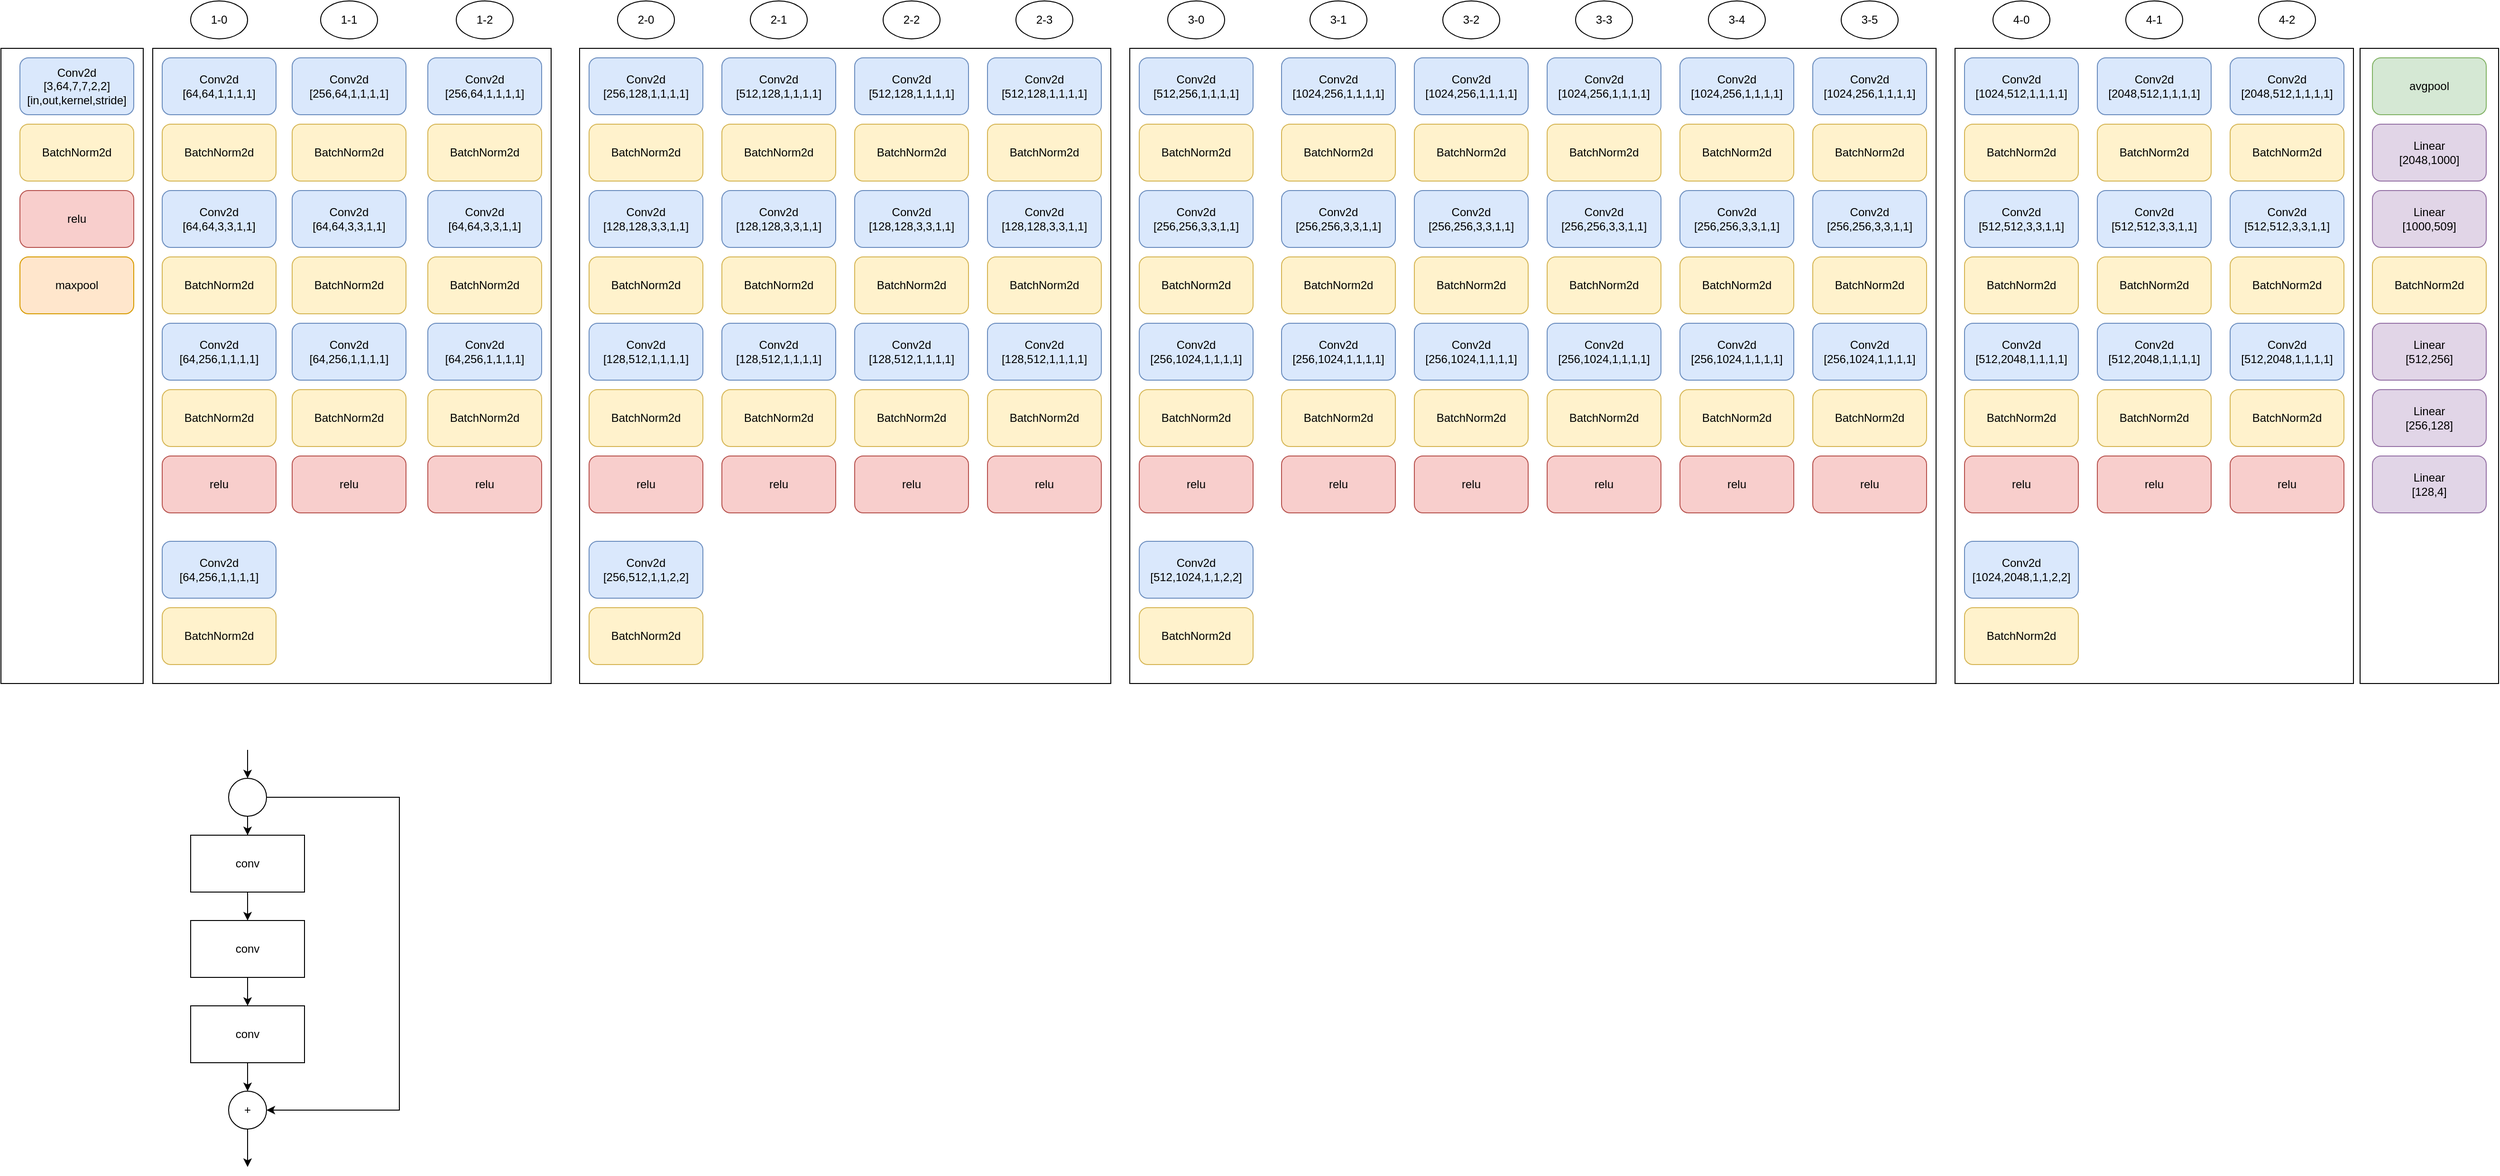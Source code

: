 <mxfile version="20.8.16" type="device" pages="2"><diagram id="Q64zHjZNJ82qdoux90fx" name="model1"><mxGraphModel dx="3728" dy="1196" grid="1" gridSize="10" guides="1" tooltips="1" connect="1" arrows="1" fold="1" page="1" pageScale="1" pageWidth="827" pageHeight="1169" math="0" shadow="0"><root><mxCell id="0"/><mxCell id="1" parent="0"/><mxCell id="MzPD-ItysJhuWdwi2Szi-163" value="" style="rounded=0;whiteSpace=wrap;html=1;" vertex="1" parent="1"><mxGeometry x="-840" y="60" width="150" height="670" as="geometry"/></mxCell><mxCell id="MzPD-ItysJhuWdwi2Szi-162" value="" style="rounded=0;whiteSpace=wrap;html=1;" vertex="1" parent="1"><mxGeometry x="1647" y="60" width="146" height="670" as="geometry"/></mxCell><mxCell id="MzPD-ItysJhuWdwi2Szi-161" value="" style="rounded=0;whiteSpace=wrap;html=1;" vertex="1" parent="1"><mxGeometry x="1220" y="60" width="420" height="670" as="geometry"/></mxCell><mxCell id="MzPD-ItysJhuWdwi2Szi-160" value="" style="rounded=0;whiteSpace=wrap;html=1;" vertex="1" parent="1"><mxGeometry x="350" y="60" width="850" height="670" as="geometry"/></mxCell><mxCell id="MzPD-ItysJhuWdwi2Szi-159" value="" style="rounded=0;whiteSpace=wrap;html=1;" vertex="1" parent="1"><mxGeometry x="-230" y="60" width="560" height="670" as="geometry"/></mxCell><mxCell id="MzPD-ItysJhuWdwi2Szi-158" value="" style="rounded=0;whiteSpace=wrap;html=1;" vertex="1" parent="1"><mxGeometry x="-680" y="60" width="420" height="670" as="geometry"/></mxCell><mxCell id="seVHM9CGg0AcQ0bmz4A3-1" value="Conv2d&lt;br style=&quot;border-color: var(--border-color);&quot;&gt;[3,64,7,7,2,2]&lt;br style=&quot;border-color: var(--border-color);&quot;&gt;[in,out,kernel,stride]" style="rounded=1;whiteSpace=wrap;html=1;fillColor=#dae8fc;strokeColor=#6c8ebf;" vertex="1" parent="1"><mxGeometry x="-820" y="70" width="120" height="60" as="geometry"/></mxCell><mxCell id="seVHM9CGg0AcQ0bmz4A3-2" value="BatchNorm2d" style="rounded=1;whiteSpace=wrap;html=1;fillColor=#fff2cc;strokeColor=#d6b656;" vertex="1" parent="1"><mxGeometry x="-820" y="140" width="120" height="60" as="geometry"/></mxCell><mxCell id="seVHM9CGg0AcQ0bmz4A3-3" value="relu" style="rounded=1;whiteSpace=wrap;html=1;fillColor=#f8cecc;strokeColor=#b85450;" vertex="1" parent="1"><mxGeometry x="-820" y="210" width="120" height="60" as="geometry"/></mxCell><mxCell id="seVHM9CGg0AcQ0bmz4A3-4" value="maxpool" style="rounded=1;whiteSpace=wrap;html=1;fillColor=#ffe6cc;strokeColor=#d79b00;" vertex="1" parent="1"><mxGeometry x="-820" y="280" width="120" height="60" as="geometry"/></mxCell><mxCell id="MzPD-ItysJhuWdwi2Szi-1" value="1-0" style="ellipse;whiteSpace=wrap;html=1;" vertex="1" parent="1"><mxGeometry x="-640" y="10" width="60" height="40" as="geometry"/></mxCell><mxCell id="MzPD-ItysJhuWdwi2Szi-2" value="Conv2d&lt;br style=&quot;border-color: var(--border-color);&quot;&gt;[64,64,1,1,1,1]" style="rounded=1;whiteSpace=wrap;html=1;fillColor=#dae8fc;strokeColor=#6c8ebf;" vertex="1" parent="1"><mxGeometry x="-670" y="70" width="120" height="60" as="geometry"/></mxCell><mxCell id="MzPD-ItysJhuWdwi2Szi-3" value="BatchNorm2d" style="rounded=1;whiteSpace=wrap;html=1;fillColor=#fff2cc;strokeColor=#d6b656;" vertex="1" parent="1"><mxGeometry x="-670" y="140" width="120" height="60" as="geometry"/></mxCell><mxCell id="MzPD-ItysJhuWdwi2Szi-4" value="Conv2d&lt;br style=&quot;border-color: var(--border-color);&quot;&gt;[64,64,3,3,1,1]" style="rounded=1;whiteSpace=wrap;html=1;fillColor=#dae8fc;strokeColor=#6c8ebf;" vertex="1" parent="1"><mxGeometry x="-670" y="210" width="120" height="60" as="geometry"/></mxCell><mxCell id="MzPD-ItysJhuWdwi2Szi-5" value="BatchNorm2d" style="rounded=1;whiteSpace=wrap;html=1;fillColor=#fff2cc;strokeColor=#d6b656;" vertex="1" parent="1"><mxGeometry x="-670" y="280" width="120" height="60" as="geometry"/></mxCell><mxCell id="MzPD-ItysJhuWdwi2Szi-6" value="Conv2d&lt;br style=&quot;border-color: var(--border-color);&quot;&gt;[64,256,1,1,1,1]" style="rounded=1;whiteSpace=wrap;html=1;fillColor=#dae8fc;strokeColor=#6c8ebf;" vertex="1" parent="1"><mxGeometry x="-670" y="350" width="120" height="60" as="geometry"/></mxCell><mxCell id="MzPD-ItysJhuWdwi2Szi-7" value="BatchNorm2d" style="rounded=1;whiteSpace=wrap;html=1;fillColor=#fff2cc;strokeColor=#d6b656;" vertex="1" parent="1"><mxGeometry x="-670" y="420" width="120" height="60" as="geometry"/></mxCell><mxCell id="MzPD-ItysJhuWdwi2Szi-8" value="relu" style="rounded=1;whiteSpace=wrap;html=1;fillColor=#f8cecc;strokeColor=#b85450;" vertex="1" parent="1"><mxGeometry x="-670" y="490" width="120" height="60" as="geometry"/></mxCell><mxCell id="MzPD-ItysJhuWdwi2Szi-9" value="Conv2d&lt;br style=&quot;border-color: var(--border-color);&quot;&gt;[64,256,1,1,1,1]" style="rounded=1;whiteSpace=wrap;html=1;fillColor=#dae8fc;strokeColor=#6c8ebf;" vertex="1" parent="1"><mxGeometry x="-670" y="580" width="120" height="60" as="geometry"/></mxCell><mxCell id="MzPD-ItysJhuWdwi2Szi-10" value="BatchNorm2d" style="rounded=1;whiteSpace=wrap;html=1;fillColor=#fff2cc;strokeColor=#d6b656;" vertex="1" parent="1"><mxGeometry x="-670" y="650" width="120" height="60" as="geometry"/></mxCell><mxCell id="MzPD-ItysJhuWdwi2Szi-11" value="1-1" style="ellipse;whiteSpace=wrap;html=1;" vertex="1" parent="1"><mxGeometry x="-503" y="10" width="60" height="40" as="geometry"/></mxCell><mxCell id="MzPD-ItysJhuWdwi2Szi-12" value="Conv2d&lt;br style=&quot;border-color: var(--border-color);&quot;&gt;[256,64,1,1,1,1]" style="rounded=1;whiteSpace=wrap;html=1;fillColor=#dae8fc;strokeColor=#6c8ebf;" vertex="1" parent="1"><mxGeometry x="-533" y="70" width="120" height="60" as="geometry"/></mxCell><mxCell id="MzPD-ItysJhuWdwi2Szi-13" value="BatchNorm2d" style="rounded=1;whiteSpace=wrap;html=1;fillColor=#fff2cc;strokeColor=#d6b656;" vertex="1" parent="1"><mxGeometry x="-533" y="140" width="120" height="60" as="geometry"/></mxCell><mxCell id="MzPD-ItysJhuWdwi2Szi-14" value="Conv2d&lt;br style=&quot;border-color: var(--border-color);&quot;&gt;[64,64,3,3,1,1]" style="rounded=1;whiteSpace=wrap;html=1;fillColor=#dae8fc;strokeColor=#6c8ebf;" vertex="1" parent="1"><mxGeometry x="-533" y="210" width="120" height="60" as="geometry"/></mxCell><mxCell id="MzPD-ItysJhuWdwi2Szi-15" value="BatchNorm2d" style="rounded=1;whiteSpace=wrap;html=1;fillColor=#fff2cc;strokeColor=#d6b656;" vertex="1" parent="1"><mxGeometry x="-533" y="280" width="120" height="60" as="geometry"/></mxCell><mxCell id="MzPD-ItysJhuWdwi2Szi-16" value="Conv2d&lt;br style=&quot;border-color: var(--border-color);&quot;&gt;[64,256,1,1,1,1]" style="rounded=1;whiteSpace=wrap;html=1;fillColor=#dae8fc;strokeColor=#6c8ebf;" vertex="1" parent="1"><mxGeometry x="-533" y="350" width="120" height="60" as="geometry"/></mxCell><mxCell id="MzPD-ItysJhuWdwi2Szi-17" value="BatchNorm2d" style="rounded=1;whiteSpace=wrap;html=1;fillColor=#fff2cc;strokeColor=#d6b656;" vertex="1" parent="1"><mxGeometry x="-533" y="420" width="120" height="60" as="geometry"/></mxCell><mxCell id="MzPD-ItysJhuWdwi2Szi-18" value="relu" style="rounded=1;whiteSpace=wrap;html=1;fillColor=#f8cecc;strokeColor=#b85450;" vertex="1" parent="1"><mxGeometry x="-533" y="490" width="120" height="60" as="geometry"/></mxCell><mxCell id="MzPD-ItysJhuWdwi2Szi-19" value="1-2" style="ellipse;whiteSpace=wrap;html=1;" vertex="1" parent="1"><mxGeometry x="-360" y="10" width="60" height="40" as="geometry"/></mxCell><mxCell id="MzPD-ItysJhuWdwi2Szi-20" value="Conv2d&lt;br style=&quot;border-color: var(--border-color);&quot;&gt;[256,64,1,1,1,1]" style="rounded=1;whiteSpace=wrap;html=1;fillColor=#dae8fc;strokeColor=#6c8ebf;" vertex="1" parent="1"><mxGeometry x="-390" y="70" width="120" height="60" as="geometry"/></mxCell><mxCell id="MzPD-ItysJhuWdwi2Szi-21" value="BatchNorm2d" style="rounded=1;whiteSpace=wrap;html=1;fillColor=#fff2cc;strokeColor=#d6b656;" vertex="1" parent="1"><mxGeometry x="-390" y="140" width="120" height="60" as="geometry"/></mxCell><mxCell id="MzPD-ItysJhuWdwi2Szi-22" value="Conv2d&lt;br style=&quot;border-color: var(--border-color);&quot;&gt;[64,64,3,3,1,1]" style="rounded=1;whiteSpace=wrap;html=1;fillColor=#dae8fc;strokeColor=#6c8ebf;" vertex="1" parent="1"><mxGeometry x="-390" y="210" width="120" height="60" as="geometry"/></mxCell><mxCell id="MzPD-ItysJhuWdwi2Szi-23" value="BatchNorm2d" style="rounded=1;whiteSpace=wrap;html=1;fillColor=#fff2cc;strokeColor=#d6b656;" vertex="1" parent="1"><mxGeometry x="-390" y="280" width="120" height="60" as="geometry"/></mxCell><mxCell id="MzPD-ItysJhuWdwi2Szi-24" value="Conv2d&lt;br style=&quot;border-color: var(--border-color);&quot;&gt;[64,256,1,1,1,1]" style="rounded=1;whiteSpace=wrap;html=1;fillColor=#dae8fc;strokeColor=#6c8ebf;" vertex="1" parent="1"><mxGeometry x="-390" y="350" width="120" height="60" as="geometry"/></mxCell><mxCell id="MzPD-ItysJhuWdwi2Szi-25" value="BatchNorm2d" style="rounded=1;whiteSpace=wrap;html=1;fillColor=#fff2cc;strokeColor=#d6b656;" vertex="1" parent="1"><mxGeometry x="-390" y="420" width="120" height="60" as="geometry"/></mxCell><mxCell id="MzPD-ItysJhuWdwi2Szi-26" value="relu" style="rounded=1;whiteSpace=wrap;html=1;fillColor=#f8cecc;strokeColor=#b85450;" vertex="1" parent="1"><mxGeometry x="-390" y="490" width="120" height="60" as="geometry"/></mxCell><mxCell id="MzPD-ItysJhuWdwi2Szi-27" value="2-0" style="ellipse;whiteSpace=wrap;html=1;" vertex="1" parent="1"><mxGeometry x="-190" y="10" width="60" height="40" as="geometry"/></mxCell><mxCell id="MzPD-ItysJhuWdwi2Szi-28" value="Conv2d&lt;br style=&quot;border-color: var(--border-color);&quot;&gt;[256,128,1,1,1,1]" style="rounded=1;whiteSpace=wrap;html=1;fillColor=#dae8fc;strokeColor=#6c8ebf;" vertex="1" parent="1"><mxGeometry x="-220" y="70" width="120" height="60" as="geometry"/></mxCell><mxCell id="MzPD-ItysJhuWdwi2Szi-29" value="BatchNorm2d" style="rounded=1;whiteSpace=wrap;html=1;fillColor=#fff2cc;strokeColor=#d6b656;" vertex="1" parent="1"><mxGeometry x="-220" y="140" width="120" height="60" as="geometry"/></mxCell><mxCell id="MzPD-ItysJhuWdwi2Szi-30" value="Conv2d&lt;br style=&quot;border-color: var(--border-color);&quot;&gt;[128,128,3,3,1,1]" style="rounded=1;whiteSpace=wrap;html=1;fillColor=#dae8fc;strokeColor=#6c8ebf;" vertex="1" parent="1"><mxGeometry x="-220" y="210" width="120" height="60" as="geometry"/></mxCell><mxCell id="MzPD-ItysJhuWdwi2Szi-31" value="BatchNorm2d" style="rounded=1;whiteSpace=wrap;html=1;fillColor=#fff2cc;strokeColor=#d6b656;" vertex="1" parent="1"><mxGeometry x="-220" y="280" width="120" height="60" as="geometry"/></mxCell><mxCell id="MzPD-ItysJhuWdwi2Szi-32" value="Conv2d&lt;br style=&quot;border-color: var(--border-color);&quot;&gt;[128,512,1,1,1,1]" style="rounded=1;whiteSpace=wrap;html=1;fillColor=#dae8fc;strokeColor=#6c8ebf;" vertex="1" parent="1"><mxGeometry x="-220" y="350" width="120" height="60" as="geometry"/></mxCell><mxCell id="MzPD-ItysJhuWdwi2Szi-33" value="BatchNorm2d" style="rounded=1;whiteSpace=wrap;html=1;fillColor=#fff2cc;strokeColor=#d6b656;" vertex="1" parent="1"><mxGeometry x="-220" y="420" width="120" height="60" as="geometry"/></mxCell><mxCell id="MzPD-ItysJhuWdwi2Szi-34" value="relu" style="rounded=1;whiteSpace=wrap;html=1;fillColor=#f8cecc;strokeColor=#b85450;" vertex="1" parent="1"><mxGeometry x="-220" y="490" width="120" height="60" as="geometry"/></mxCell><mxCell id="MzPD-ItysJhuWdwi2Szi-35" value="2-1" style="ellipse;whiteSpace=wrap;html=1;" vertex="1" parent="1"><mxGeometry x="-50" y="10" width="60" height="40" as="geometry"/></mxCell><mxCell id="MzPD-ItysJhuWdwi2Szi-36" value="Conv2d&lt;br style=&quot;border-color: var(--border-color);&quot;&gt;[512,128,1,1,1,1]" style="rounded=1;whiteSpace=wrap;html=1;fillColor=#dae8fc;strokeColor=#6c8ebf;" vertex="1" parent="1"><mxGeometry x="-80" y="70" width="120" height="60" as="geometry"/></mxCell><mxCell id="MzPD-ItysJhuWdwi2Szi-37" value="BatchNorm2d" style="rounded=1;whiteSpace=wrap;html=1;fillColor=#fff2cc;strokeColor=#d6b656;" vertex="1" parent="1"><mxGeometry x="-80" y="140" width="120" height="60" as="geometry"/></mxCell><mxCell id="MzPD-ItysJhuWdwi2Szi-38" value="Conv2d&lt;br style=&quot;border-color: var(--border-color);&quot;&gt;[128,128,3,3,1,1]" style="rounded=1;whiteSpace=wrap;html=1;fillColor=#dae8fc;strokeColor=#6c8ebf;" vertex="1" parent="1"><mxGeometry x="-80" y="210" width="120" height="60" as="geometry"/></mxCell><mxCell id="MzPD-ItysJhuWdwi2Szi-39" value="BatchNorm2d" style="rounded=1;whiteSpace=wrap;html=1;fillColor=#fff2cc;strokeColor=#d6b656;" vertex="1" parent="1"><mxGeometry x="-80" y="280" width="120" height="60" as="geometry"/></mxCell><mxCell id="MzPD-ItysJhuWdwi2Szi-40" value="Conv2d&lt;br style=&quot;border-color: var(--border-color);&quot;&gt;[128,512,1,1,1,1]" style="rounded=1;whiteSpace=wrap;html=1;fillColor=#dae8fc;strokeColor=#6c8ebf;" vertex="1" parent="1"><mxGeometry x="-80" y="350" width="120" height="60" as="geometry"/></mxCell><mxCell id="MzPD-ItysJhuWdwi2Szi-41" value="BatchNorm2d" style="rounded=1;whiteSpace=wrap;html=1;fillColor=#fff2cc;strokeColor=#d6b656;" vertex="1" parent="1"><mxGeometry x="-80" y="420" width="120" height="60" as="geometry"/></mxCell><mxCell id="MzPD-ItysJhuWdwi2Szi-42" value="relu" style="rounded=1;whiteSpace=wrap;html=1;fillColor=#f8cecc;strokeColor=#b85450;" vertex="1" parent="1"><mxGeometry x="-80" y="490" width="120" height="60" as="geometry"/></mxCell><mxCell id="MzPD-ItysJhuWdwi2Szi-43" value="Conv2d&lt;br style=&quot;border-color: var(--border-color);&quot;&gt;[256,512,1,1,2,2]" style="rounded=1;whiteSpace=wrap;html=1;fillColor=#dae8fc;strokeColor=#6c8ebf;" vertex="1" parent="1"><mxGeometry x="-220" y="580" width="120" height="60" as="geometry"/></mxCell><mxCell id="MzPD-ItysJhuWdwi2Szi-44" value="BatchNorm2d" style="rounded=1;whiteSpace=wrap;html=1;fillColor=#fff2cc;strokeColor=#d6b656;" vertex="1" parent="1"><mxGeometry x="-220" y="650" width="120" height="60" as="geometry"/></mxCell><mxCell id="MzPD-ItysJhuWdwi2Szi-45" value="2-2" style="ellipse;whiteSpace=wrap;html=1;" vertex="1" parent="1"><mxGeometry x="90" y="10" width="60" height="40" as="geometry"/></mxCell><mxCell id="MzPD-ItysJhuWdwi2Szi-46" value="Conv2d&lt;br style=&quot;border-color: var(--border-color);&quot;&gt;[512,128,1,1,1,1]" style="rounded=1;whiteSpace=wrap;html=1;fillColor=#dae8fc;strokeColor=#6c8ebf;" vertex="1" parent="1"><mxGeometry x="60" y="70" width="120" height="60" as="geometry"/></mxCell><mxCell id="MzPD-ItysJhuWdwi2Szi-47" value="BatchNorm2d" style="rounded=1;whiteSpace=wrap;html=1;fillColor=#fff2cc;strokeColor=#d6b656;" vertex="1" parent="1"><mxGeometry x="60" y="140" width="120" height="60" as="geometry"/></mxCell><mxCell id="MzPD-ItysJhuWdwi2Szi-48" value="Conv2d&lt;br style=&quot;border-color: var(--border-color);&quot;&gt;[128,128,3,3,1,1]" style="rounded=1;whiteSpace=wrap;html=1;fillColor=#dae8fc;strokeColor=#6c8ebf;" vertex="1" parent="1"><mxGeometry x="60" y="210" width="120" height="60" as="geometry"/></mxCell><mxCell id="MzPD-ItysJhuWdwi2Szi-49" value="BatchNorm2d" style="rounded=1;whiteSpace=wrap;html=1;fillColor=#fff2cc;strokeColor=#d6b656;" vertex="1" parent="1"><mxGeometry x="60" y="280" width="120" height="60" as="geometry"/></mxCell><mxCell id="MzPD-ItysJhuWdwi2Szi-50" value="Conv2d&lt;br style=&quot;border-color: var(--border-color);&quot;&gt;[128,512,1,1,1,1]" style="rounded=1;whiteSpace=wrap;html=1;fillColor=#dae8fc;strokeColor=#6c8ebf;" vertex="1" parent="1"><mxGeometry x="60" y="350" width="120" height="60" as="geometry"/></mxCell><mxCell id="MzPD-ItysJhuWdwi2Szi-51" value="BatchNorm2d" style="rounded=1;whiteSpace=wrap;html=1;fillColor=#fff2cc;strokeColor=#d6b656;" vertex="1" parent="1"><mxGeometry x="60" y="420" width="120" height="60" as="geometry"/></mxCell><mxCell id="MzPD-ItysJhuWdwi2Szi-52" value="relu" style="rounded=1;whiteSpace=wrap;html=1;fillColor=#f8cecc;strokeColor=#b85450;" vertex="1" parent="1"><mxGeometry x="60" y="490" width="120" height="60" as="geometry"/></mxCell><mxCell id="MzPD-ItysJhuWdwi2Szi-53" value="2-3" style="ellipse;whiteSpace=wrap;html=1;" vertex="1" parent="1"><mxGeometry x="230" y="10" width="60" height="40" as="geometry"/></mxCell><mxCell id="MzPD-ItysJhuWdwi2Szi-54" value="Conv2d&lt;br style=&quot;border-color: var(--border-color);&quot;&gt;[512,128,1,1,1,1]" style="rounded=1;whiteSpace=wrap;html=1;fillColor=#dae8fc;strokeColor=#6c8ebf;" vertex="1" parent="1"><mxGeometry x="200" y="70" width="120" height="60" as="geometry"/></mxCell><mxCell id="MzPD-ItysJhuWdwi2Szi-55" value="BatchNorm2d" style="rounded=1;whiteSpace=wrap;html=1;fillColor=#fff2cc;strokeColor=#d6b656;" vertex="1" parent="1"><mxGeometry x="200" y="140" width="120" height="60" as="geometry"/></mxCell><mxCell id="MzPD-ItysJhuWdwi2Szi-56" value="Conv2d&lt;br style=&quot;border-color: var(--border-color);&quot;&gt;[128,128,3,3,1,1]" style="rounded=1;whiteSpace=wrap;html=1;fillColor=#dae8fc;strokeColor=#6c8ebf;" vertex="1" parent="1"><mxGeometry x="200" y="210" width="120" height="60" as="geometry"/></mxCell><mxCell id="MzPD-ItysJhuWdwi2Szi-57" value="BatchNorm2d" style="rounded=1;whiteSpace=wrap;html=1;fillColor=#fff2cc;strokeColor=#d6b656;" vertex="1" parent="1"><mxGeometry x="200" y="280" width="120" height="60" as="geometry"/></mxCell><mxCell id="MzPD-ItysJhuWdwi2Szi-58" value="Conv2d&lt;br style=&quot;border-color: var(--border-color);&quot;&gt;[128,512,1,1,1,1]" style="rounded=1;whiteSpace=wrap;html=1;fillColor=#dae8fc;strokeColor=#6c8ebf;" vertex="1" parent="1"><mxGeometry x="200" y="350" width="120" height="60" as="geometry"/></mxCell><mxCell id="MzPD-ItysJhuWdwi2Szi-59" value="BatchNorm2d" style="rounded=1;whiteSpace=wrap;html=1;fillColor=#fff2cc;strokeColor=#d6b656;" vertex="1" parent="1"><mxGeometry x="200" y="420" width="120" height="60" as="geometry"/></mxCell><mxCell id="MzPD-ItysJhuWdwi2Szi-60" value="relu" style="rounded=1;whiteSpace=wrap;html=1;fillColor=#f8cecc;strokeColor=#b85450;" vertex="1" parent="1"><mxGeometry x="200" y="490" width="120" height="60" as="geometry"/></mxCell><mxCell id="MzPD-ItysJhuWdwi2Szi-61" value="3-0" style="ellipse;whiteSpace=wrap;html=1;" vertex="1" parent="1"><mxGeometry x="390" y="10" width="60" height="40" as="geometry"/></mxCell><mxCell id="MzPD-ItysJhuWdwi2Szi-62" value="Conv2d&lt;br style=&quot;border-color: var(--border-color);&quot;&gt;[512,256,1,1,1,1]" style="rounded=1;whiteSpace=wrap;html=1;fillColor=#dae8fc;strokeColor=#6c8ebf;" vertex="1" parent="1"><mxGeometry x="360" y="70" width="120" height="60" as="geometry"/></mxCell><mxCell id="MzPD-ItysJhuWdwi2Szi-63" value="BatchNorm2d" style="rounded=1;whiteSpace=wrap;html=1;fillColor=#fff2cc;strokeColor=#d6b656;" vertex="1" parent="1"><mxGeometry x="360" y="140" width="120" height="60" as="geometry"/></mxCell><mxCell id="MzPD-ItysJhuWdwi2Szi-64" value="Conv2d&lt;br style=&quot;border-color: var(--border-color);&quot;&gt;[256,256,3,3,1,1]" style="rounded=1;whiteSpace=wrap;html=1;fillColor=#dae8fc;strokeColor=#6c8ebf;" vertex="1" parent="1"><mxGeometry x="360" y="210" width="120" height="60" as="geometry"/></mxCell><mxCell id="MzPD-ItysJhuWdwi2Szi-65" value="BatchNorm2d" style="rounded=1;whiteSpace=wrap;html=1;fillColor=#fff2cc;strokeColor=#d6b656;" vertex="1" parent="1"><mxGeometry x="360" y="280" width="120" height="60" as="geometry"/></mxCell><mxCell id="MzPD-ItysJhuWdwi2Szi-66" value="Conv2d&lt;br style=&quot;border-color: var(--border-color);&quot;&gt;[256,1024,1,1,1,1]" style="rounded=1;whiteSpace=wrap;html=1;fillColor=#dae8fc;strokeColor=#6c8ebf;" vertex="1" parent="1"><mxGeometry x="360" y="350" width="120" height="60" as="geometry"/></mxCell><mxCell id="MzPD-ItysJhuWdwi2Szi-67" value="BatchNorm2d" style="rounded=1;whiteSpace=wrap;html=1;fillColor=#fff2cc;strokeColor=#d6b656;" vertex="1" parent="1"><mxGeometry x="360" y="420" width="120" height="60" as="geometry"/></mxCell><mxCell id="MzPD-ItysJhuWdwi2Szi-68" value="relu" style="rounded=1;whiteSpace=wrap;html=1;fillColor=#f8cecc;strokeColor=#b85450;" vertex="1" parent="1"><mxGeometry x="360" y="490" width="120" height="60" as="geometry"/></mxCell><mxCell id="MzPD-ItysJhuWdwi2Szi-69" value="Conv2d&lt;br style=&quot;border-color: var(--border-color);&quot;&gt;[512,1024,1,1,2,2]" style="rounded=1;whiteSpace=wrap;html=1;fillColor=#dae8fc;strokeColor=#6c8ebf;" vertex="1" parent="1"><mxGeometry x="360" y="580" width="120" height="60" as="geometry"/></mxCell><mxCell id="MzPD-ItysJhuWdwi2Szi-70" value="BatchNorm2d" style="rounded=1;whiteSpace=wrap;html=1;fillColor=#fff2cc;strokeColor=#d6b656;" vertex="1" parent="1"><mxGeometry x="360" y="650" width="120" height="60" as="geometry"/></mxCell><mxCell id="MzPD-ItysJhuWdwi2Szi-71" value="3-1" style="ellipse;whiteSpace=wrap;html=1;" vertex="1" parent="1"><mxGeometry x="540" y="10" width="60" height="40" as="geometry"/></mxCell><mxCell id="MzPD-ItysJhuWdwi2Szi-72" value="Conv2d&lt;br style=&quot;border-color: var(--border-color);&quot;&gt;[1024,256,1,1,1,1]" style="rounded=1;whiteSpace=wrap;html=1;fillColor=#dae8fc;strokeColor=#6c8ebf;" vertex="1" parent="1"><mxGeometry x="510" y="70" width="120" height="60" as="geometry"/></mxCell><mxCell id="MzPD-ItysJhuWdwi2Szi-73" value="BatchNorm2d" style="rounded=1;whiteSpace=wrap;html=1;fillColor=#fff2cc;strokeColor=#d6b656;" vertex="1" parent="1"><mxGeometry x="510" y="140" width="120" height="60" as="geometry"/></mxCell><mxCell id="MzPD-ItysJhuWdwi2Szi-74" value="Conv2d&lt;br style=&quot;border-color: var(--border-color);&quot;&gt;[256,256,3,3,1,1]" style="rounded=1;whiteSpace=wrap;html=1;fillColor=#dae8fc;strokeColor=#6c8ebf;" vertex="1" parent="1"><mxGeometry x="510" y="210" width="120" height="60" as="geometry"/></mxCell><mxCell id="MzPD-ItysJhuWdwi2Szi-75" value="BatchNorm2d" style="rounded=1;whiteSpace=wrap;html=1;fillColor=#fff2cc;strokeColor=#d6b656;" vertex="1" parent="1"><mxGeometry x="510" y="280" width="120" height="60" as="geometry"/></mxCell><mxCell id="MzPD-ItysJhuWdwi2Szi-76" value="Conv2d&lt;br style=&quot;border-color: var(--border-color);&quot;&gt;[256,1024,1,1,1,1]" style="rounded=1;whiteSpace=wrap;html=1;fillColor=#dae8fc;strokeColor=#6c8ebf;" vertex="1" parent="1"><mxGeometry x="510" y="350" width="120" height="60" as="geometry"/></mxCell><mxCell id="MzPD-ItysJhuWdwi2Szi-77" value="BatchNorm2d" style="rounded=1;whiteSpace=wrap;html=1;fillColor=#fff2cc;strokeColor=#d6b656;" vertex="1" parent="1"><mxGeometry x="510" y="420" width="120" height="60" as="geometry"/></mxCell><mxCell id="MzPD-ItysJhuWdwi2Szi-78" value="relu" style="rounded=1;whiteSpace=wrap;html=1;fillColor=#f8cecc;strokeColor=#b85450;" vertex="1" parent="1"><mxGeometry x="510" y="490" width="120" height="60" as="geometry"/></mxCell><mxCell id="MzPD-ItysJhuWdwi2Szi-79" value="3-2" style="ellipse;whiteSpace=wrap;html=1;" vertex="1" parent="1"><mxGeometry x="680" y="10" width="60" height="40" as="geometry"/></mxCell><mxCell id="MzPD-ItysJhuWdwi2Szi-80" value="Conv2d&lt;br style=&quot;border-color: var(--border-color);&quot;&gt;[1024,256,1,1,1,1]" style="rounded=1;whiteSpace=wrap;html=1;fillColor=#dae8fc;strokeColor=#6c8ebf;" vertex="1" parent="1"><mxGeometry x="650" y="70" width="120" height="60" as="geometry"/></mxCell><mxCell id="MzPD-ItysJhuWdwi2Szi-81" value="BatchNorm2d" style="rounded=1;whiteSpace=wrap;html=1;fillColor=#fff2cc;strokeColor=#d6b656;" vertex="1" parent="1"><mxGeometry x="650" y="140" width="120" height="60" as="geometry"/></mxCell><mxCell id="MzPD-ItysJhuWdwi2Szi-82" value="Conv2d&lt;br style=&quot;border-color: var(--border-color);&quot;&gt;[256,256,3,3,1,1]" style="rounded=1;whiteSpace=wrap;html=1;fillColor=#dae8fc;strokeColor=#6c8ebf;" vertex="1" parent="1"><mxGeometry x="650" y="210" width="120" height="60" as="geometry"/></mxCell><mxCell id="MzPD-ItysJhuWdwi2Szi-83" value="BatchNorm2d" style="rounded=1;whiteSpace=wrap;html=1;fillColor=#fff2cc;strokeColor=#d6b656;" vertex="1" parent="1"><mxGeometry x="650" y="280" width="120" height="60" as="geometry"/></mxCell><mxCell id="MzPD-ItysJhuWdwi2Szi-84" value="Conv2d&lt;br style=&quot;border-color: var(--border-color);&quot;&gt;[256,1024,1,1,1,1]" style="rounded=1;whiteSpace=wrap;html=1;fillColor=#dae8fc;strokeColor=#6c8ebf;" vertex="1" parent="1"><mxGeometry x="650" y="350" width="120" height="60" as="geometry"/></mxCell><mxCell id="MzPD-ItysJhuWdwi2Szi-85" value="BatchNorm2d" style="rounded=1;whiteSpace=wrap;html=1;fillColor=#fff2cc;strokeColor=#d6b656;" vertex="1" parent="1"><mxGeometry x="650" y="420" width="120" height="60" as="geometry"/></mxCell><mxCell id="MzPD-ItysJhuWdwi2Szi-86" value="relu" style="rounded=1;whiteSpace=wrap;html=1;fillColor=#f8cecc;strokeColor=#b85450;" vertex="1" parent="1"><mxGeometry x="650" y="490" width="120" height="60" as="geometry"/></mxCell><mxCell id="MzPD-ItysJhuWdwi2Szi-87" value="3-3" style="ellipse;whiteSpace=wrap;html=1;" vertex="1" parent="1"><mxGeometry x="820" y="10" width="60" height="40" as="geometry"/></mxCell><mxCell id="MzPD-ItysJhuWdwi2Szi-88" value="Conv2d&lt;br style=&quot;border-color: var(--border-color);&quot;&gt;[1024,256,1,1,1,1]" style="rounded=1;whiteSpace=wrap;html=1;fillColor=#dae8fc;strokeColor=#6c8ebf;" vertex="1" parent="1"><mxGeometry x="790" y="70" width="120" height="60" as="geometry"/></mxCell><mxCell id="MzPD-ItysJhuWdwi2Szi-89" value="BatchNorm2d" style="rounded=1;whiteSpace=wrap;html=1;fillColor=#fff2cc;strokeColor=#d6b656;" vertex="1" parent="1"><mxGeometry x="790" y="140" width="120" height="60" as="geometry"/></mxCell><mxCell id="MzPD-ItysJhuWdwi2Szi-90" value="Conv2d&lt;br style=&quot;border-color: var(--border-color);&quot;&gt;[256,256,3,3,1,1]" style="rounded=1;whiteSpace=wrap;html=1;fillColor=#dae8fc;strokeColor=#6c8ebf;" vertex="1" parent="1"><mxGeometry x="790" y="210" width="120" height="60" as="geometry"/></mxCell><mxCell id="MzPD-ItysJhuWdwi2Szi-91" value="BatchNorm2d" style="rounded=1;whiteSpace=wrap;html=1;fillColor=#fff2cc;strokeColor=#d6b656;" vertex="1" parent="1"><mxGeometry x="790" y="280" width="120" height="60" as="geometry"/></mxCell><mxCell id="MzPD-ItysJhuWdwi2Szi-92" value="Conv2d&lt;br style=&quot;border-color: var(--border-color);&quot;&gt;[256,1024,1,1,1,1]" style="rounded=1;whiteSpace=wrap;html=1;fillColor=#dae8fc;strokeColor=#6c8ebf;" vertex="1" parent="1"><mxGeometry x="790" y="350" width="120" height="60" as="geometry"/></mxCell><mxCell id="MzPD-ItysJhuWdwi2Szi-93" value="BatchNorm2d" style="rounded=1;whiteSpace=wrap;html=1;fillColor=#fff2cc;strokeColor=#d6b656;" vertex="1" parent="1"><mxGeometry x="790" y="420" width="120" height="60" as="geometry"/></mxCell><mxCell id="MzPD-ItysJhuWdwi2Szi-94" value="relu" style="rounded=1;whiteSpace=wrap;html=1;fillColor=#f8cecc;strokeColor=#b85450;" vertex="1" parent="1"><mxGeometry x="790" y="490" width="120" height="60" as="geometry"/></mxCell><mxCell id="MzPD-ItysJhuWdwi2Szi-95" value="3-4" style="ellipse;whiteSpace=wrap;html=1;" vertex="1" parent="1"><mxGeometry x="960" y="10" width="60" height="40" as="geometry"/></mxCell><mxCell id="MzPD-ItysJhuWdwi2Szi-96" value="Conv2d&lt;br style=&quot;border-color: var(--border-color);&quot;&gt;[1024,256,1,1,1,1]" style="rounded=1;whiteSpace=wrap;html=1;fillColor=#dae8fc;strokeColor=#6c8ebf;" vertex="1" parent="1"><mxGeometry x="930" y="70" width="120" height="60" as="geometry"/></mxCell><mxCell id="MzPD-ItysJhuWdwi2Szi-97" value="BatchNorm2d" style="rounded=1;whiteSpace=wrap;html=1;fillColor=#fff2cc;strokeColor=#d6b656;" vertex="1" parent="1"><mxGeometry x="930" y="140" width="120" height="60" as="geometry"/></mxCell><mxCell id="MzPD-ItysJhuWdwi2Szi-98" value="Conv2d&lt;br style=&quot;border-color: var(--border-color);&quot;&gt;[256,256,3,3,1,1]" style="rounded=1;whiteSpace=wrap;html=1;fillColor=#dae8fc;strokeColor=#6c8ebf;" vertex="1" parent="1"><mxGeometry x="930" y="210" width="120" height="60" as="geometry"/></mxCell><mxCell id="MzPD-ItysJhuWdwi2Szi-99" value="BatchNorm2d" style="rounded=1;whiteSpace=wrap;html=1;fillColor=#fff2cc;strokeColor=#d6b656;" vertex="1" parent="1"><mxGeometry x="930" y="280" width="120" height="60" as="geometry"/></mxCell><mxCell id="MzPD-ItysJhuWdwi2Szi-100" value="Conv2d&lt;br style=&quot;border-color: var(--border-color);&quot;&gt;[256,1024,1,1,1,1]" style="rounded=1;whiteSpace=wrap;html=1;fillColor=#dae8fc;strokeColor=#6c8ebf;" vertex="1" parent="1"><mxGeometry x="930" y="350" width="120" height="60" as="geometry"/></mxCell><mxCell id="MzPD-ItysJhuWdwi2Szi-101" value="BatchNorm2d" style="rounded=1;whiteSpace=wrap;html=1;fillColor=#fff2cc;strokeColor=#d6b656;" vertex="1" parent="1"><mxGeometry x="930" y="420" width="120" height="60" as="geometry"/></mxCell><mxCell id="MzPD-ItysJhuWdwi2Szi-102" value="relu" style="rounded=1;whiteSpace=wrap;html=1;fillColor=#f8cecc;strokeColor=#b85450;" vertex="1" parent="1"><mxGeometry x="930" y="490" width="120" height="60" as="geometry"/></mxCell><mxCell id="MzPD-ItysJhuWdwi2Szi-103" value="3-5" style="ellipse;whiteSpace=wrap;html=1;" vertex="1" parent="1"><mxGeometry x="1100" y="10" width="60" height="40" as="geometry"/></mxCell><mxCell id="MzPD-ItysJhuWdwi2Szi-104" value="Conv2d&lt;br style=&quot;border-color: var(--border-color);&quot;&gt;[1024,256,1,1,1,1]" style="rounded=1;whiteSpace=wrap;html=1;fillColor=#dae8fc;strokeColor=#6c8ebf;" vertex="1" parent="1"><mxGeometry x="1070" y="70" width="120" height="60" as="geometry"/></mxCell><mxCell id="MzPD-ItysJhuWdwi2Szi-105" value="BatchNorm2d" style="rounded=1;whiteSpace=wrap;html=1;fillColor=#fff2cc;strokeColor=#d6b656;" vertex="1" parent="1"><mxGeometry x="1070" y="140" width="120" height="60" as="geometry"/></mxCell><mxCell id="MzPD-ItysJhuWdwi2Szi-106" value="Conv2d&lt;br style=&quot;border-color: var(--border-color);&quot;&gt;[256,256,3,3,1,1]" style="rounded=1;whiteSpace=wrap;html=1;fillColor=#dae8fc;strokeColor=#6c8ebf;" vertex="1" parent="1"><mxGeometry x="1070" y="210" width="120" height="60" as="geometry"/></mxCell><mxCell id="MzPD-ItysJhuWdwi2Szi-107" value="BatchNorm2d" style="rounded=1;whiteSpace=wrap;html=1;fillColor=#fff2cc;strokeColor=#d6b656;" vertex="1" parent="1"><mxGeometry x="1070" y="280" width="120" height="60" as="geometry"/></mxCell><mxCell id="MzPD-ItysJhuWdwi2Szi-108" value="Conv2d&lt;br style=&quot;border-color: var(--border-color);&quot;&gt;[256,1024,1,1,1,1]" style="rounded=1;whiteSpace=wrap;html=1;fillColor=#dae8fc;strokeColor=#6c8ebf;" vertex="1" parent="1"><mxGeometry x="1070" y="350" width="120" height="60" as="geometry"/></mxCell><mxCell id="MzPD-ItysJhuWdwi2Szi-109" value="BatchNorm2d" style="rounded=1;whiteSpace=wrap;html=1;fillColor=#fff2cc;strokeColor=#d6b656;" vertex="1" parent="1"><mxGeometry x="1070" y="420" width="120" height="60" as="geometry"/></mxCell><mxCell id="MzPD-ItysJhuWdwi2Szi-110" value="relu" style="rounded=1;whiteSpace=wrap;html=1;fillColor=#f8cecc;strokeColor=#b85450;" vertex="1" parent="1"><mxGeometry x="1070" y="490" width="120" height="60" as="geometry"/></mxCell><mxCell id="MzPD-ItysJhuWdwi2Szi-111" value="4-0" style="ellipse;whiteSpace=wrap;html=1;" vertex="1" parent="1"><mxGeometry x="1260" y="10" width="60" height="40" as="geometry"/></mxCell><mxCell id="MzPD-ItysJhuWdwi2Szi-112" value="Conv2d&lt;br style=&quot;border-color: var(--border-color);&quot;&gt;[1024,512,1,1,1,1]" style="rounded=1;whiteSpace=wrap;html=1;fillColor=#dae8fc;strokeColor=#6c8ebf;" vertex="1" parent="1"><mxGeometry x="1230" y="70" width="120" height="60" as="geometry"/></mxCell><mxCell id="MzPD-ItysJhuWdwi2Szi-113" value="BatchNorm2d" style="rounded=1;whiteSpace=wrap;html=1;fillColor=#fff2cc;strokeColor=#d6b656;" vertex="1" parent="1"><mxGeometry x="1230" y="140" width="120" height="60" as="geometry"/></mxCell><mxCell id="MzPD-ItysJhuWdwi2Szi-114" value="Conv2d&lt;br style=&quot;border-color: var(--border-color);&quot;&gt;[512,512,3,3,1,1]" style="rounded=1;whiteSpace=wrap;html=1;fillColor=#dae8fc;strokeColor=#6c8ebf;" vertex="1" parent="1"><mxGeometry x="1230" y="210" width="120" height="60" as="geometry"/></mxCell><mxCell id="MzPD-ItysJhuWdwi2Szi-115" value="BatchNorm2d" style="rounded=1;whiteSpace=wrap;html=1;fillColor=#fff2cc;strokeColor=#d6b656;" vertex="1" parent="1"><mxGeometry x="1230" y="280" width="120" height="60" as="geometry"/></mxCell><mxCell id="MzPD-ItysJhuWdwi2Szi-116" value="Conv2d&lt;br style=&quot;border-color: var(--border-color);&quot;&gt;[512,2048,1,1,1,1]" style="rounded=1;whiteSpace=wrap;html=1;fillColor=#dae8fc;strokeColor=#6c8ebf;" vertex="1" parent="1"><mxGeometry x="1230" y="350" width="120" height="60" as="geometry"/></mxCell><mxCell id="MzPD-ItysJhuWdwi2Szi-117" value="BatchNorm2d" style="rounded=1;whiteSpace=wrap;html=1;fillColor=#fff2cc;strokeColor=#d6b656;" vertex="1" parent="1"><mxGeometry x="1230" y="420" width="120" height="60" as="geometry"/></mxCell><mxCell id="MzPD-ItysJhuWdwi2Szi-118" value="relu" style="rounded=1;whiteSpace=wrap;html=1;fillColor=#f8cecc;strokeColor=#b85450;" vertex="1" parent="1"><mxGeometry x="1230" y="490" width="120" height="60" as="geometry"/></mxCell><mxCell id="MzPD-ItysJhuWdwi2Szi-119" value="Conv2d&lt;br style=&quot;border-color: var(--border-color);&quot;&gt;[1024,2048,1,1,2,2]" style="rounded=1;whiteSpace=wrap;html=1;fillColor=#dae8fc;strokeColor=#6c8ebf;" vertex="1" parent="1"><mxGeometry x="1230" y="580" width="120" height="60" as="geometry"/></mxCell><mxCell id="MzPD-ItysJhuWdwi2Szi-120" value="BatchNorm2d" style="rounded=1;whiteSpace=wrap;html=1;fillColor=#fff2cc;strokeColor=#d6b656;" vertex="1" parent="1"><mxGeometry x="1230" y="650" width="120" height="60" as="geometry"/></mxCell><mxCell id="MzPD-ItysJhuWdwi2Szi-121" value="4-1" style="ellipse;whiteSpace=wrap;html=1;" vertex="1" parent="1"><mxGeometry x="1400" y="10" width="60" height="40" as="geometry"/></mxCell><mxCell id="MzPD-ItysJhuWdwi2Szi-122" value="Conv2d&lt;br style=&quot;border-color: var(--border-color);&quot;&gt;[2048,512,1,1,1,1]" style="rounded=1;whiteSpace=wrap;html=1;fillColor=#dae8fc;strokeColor=#6c8ebf;" vertex="1" parent="1"><mxGeometry x="1370" y="70" width="120" height="60" as="geometry"/></mxCell><mxCell id="MzPD-ItysJhuWdwi2Szi-123" value="BatchNorm2d" style="rounded=1;whiteSpace=wrap;html=1;fillColor=#fff2cc;strokeColor=#d6b656;" vertex="1" parent="1"><mxGeometry x="1370" y="140" width="120" height="60" as="geometry"/></mxCell><mxCell id="MzPD-ItysJhuWdwi2Szi-124" value="Conv2d&lt;br style=&quot;border-color: var(--border-color);&quot;&gt;[512,512,3,3,1,1]" style="rounded=1;whiteSpace=wrap;html=1;fillColor=#dae8fc;strokeColor=#6c8ebf;" vertex="1" parent="1"><mxGeometry x="1370" y="210" width="120" height="60" as="geometry"/></mxCell><mxCell id="MzPD-ItysJhuWdwi2Szi-125" value="BatchNorm2d" style="rounded=1;whiteSpace=wrap;html=1;fillColor=#fff2cc;strokeColor=#d6b656;" vertex="1" parent="1"><mxGeometry x="1370" y="280" width="120" height="60" as="geometry"/></mxCell><mxCell id="MzPD-ItysJhuWdwi2Szi-126" value="Conv2d&lt;br style=&quot;border-color: var(--border-color);&quot;&gt;[512,2048,1,1,1,1]" style="rounded=1;whiteSpace=wrap;html=1;fillColor=#dae8fc;strokeColor=#6c8ebf;" vertex="1" parent="1"><mxGeometry x="1370" y="350" width="120" height="60" as="geometry"/></mxCell><mxCell id="MzPD-ItysJhuWdwi2Szi-127" value="BatchNorm2d" style="rounded=1;whiteSpace=wrap;html=1;fillColor=#fff2cc;strokeColor=#d6b656;" vertex="1" parent="1"><mxGeometry x="1370" y="420" width="120" height="60" as="geometry"/></mxCell><mxCell id="MzPD-ItysJhuWdwi2Szi-128" value="relu" style="rounded=1;whiteSpace=wrap;html=1;fillColor=#f8cecc;strokeColor=#b85450;" vertex="1" parent="1"><mxGeometry x="1370" y="490" width="120" height="60" as="geometry"/></mxCell><mxCell id="MzPD-ItysJhuWdwi2Szi-129" value="4-2" style="ellipse;whiteSpace=wrap;html=1;" vertex="1" parent="1"><mxGeometry x="1540" y="10" width="60" height="40" as="geometry"/></mxCell><mxCell id="MzPD-ItysJhuWdwi2Szi-130" value="Conv2d&lt;br style=&quot;border-color: var(--border-color);&quot;&gt;[2048,512,1,1,1,1]" style="rounded=1;whiteSpace=wrap;html=1;fillColor=#dae8fc;strokeColor=#6c8ebf;" vertex="1" parent="1"><mxGeometry x="1510" y="70" width="120" height="60" as="geometry"/></mxCell><mxCell id="MzPD-ItysJhuWdwi2Szi-131" value="BatchNorm2d" style="rounded=1;whiteSpace=wrap;html=1;fillColor=#fff2cc;strokeColor=#d6b656;" vertex="1" parent="1"><mxGeometry x="1510" y="140" width="120" height="60" as="geometry"/></mxCell><mxCell id="MzPD-ItysJhuWdwi2Szi-132" value="Conv2d&lt;br style=&quot;border-color: var(--border-color);&quot;&gt;[512,512,3,3,1,1]" style="rounded=1;whiteSpace=wrap;html=1;fillColor=#dae8fc;strokeColor=#6c8ebf;" vertex="1" parent="1"><mxGeometry x="1510" y="210" width="120" height="60" as="geometry"/></mxCell><mxCell id="MzPD-ItysJhuWdwi2Szi-133" value="BatchNorm2d" style="rounded=1;whiteSpace=wrap;html=1;fillColor=#fff2cc;strokeColor=#d6b656;" vertex="1" parent="1"><mxGeometry x="1510" y="280" width="120" height="60" as="geometry"/></mxCell><mxCell id="MzPD-ItysJhuWdwi2Szi-134" value="Conv2d&lt;br style=&quot;border-color: var(--border-color);&quot;&gt;[512,2048,1,1,1,1]" style="rounded=1;whiteSpace=wrap;html=1;fillColor=#dae8fc;strokeColor=#6c8ebf;" vertex="1" parent="1"><mxGeometry x="1510" y="350" width="120" height="60" as="geometry"/></mxCell><mxCell id="MzPD-ItysJhuWdwi2Szi-135" value="BatchNorm2d" style="rounded=1;whiteSpace=wrap;html=1;fillColor=#fff2cc;strokeColor=#d6b656;" vertex="1" parent="1"><mxGeometry x="1510" y="420" width="120" height="60" as="geometry"/></mxCell><mxCell id="MzPD-ItysJhuWdwi2Szi-136" value="relu" style="rounded=1;whiteSpace=wrap;html=1;fillColor=#f8cecc;strokeColor=#b85450;" vertex="1" parent="1"><mxGeometry x="1510" y="490" width="120" height="60" as="geometry"/></mxCell><mxCell id="MzPD-ItysJhuWdwi2Szi-137" value="avgpool" style="rounded=1;whiteSpace=wrap;html=1;fillColor=#d5e8d4;strokeColor=#82b366;" vertex="1" parent="1"><mxGeometry x="1660" y="70" width="120" height="60" as="geometry"/></mxCell><mxCell id="MzPD-ItysJhuWdwi2Szi-138" value="Linear&lt;br&gt;[2048,1000]" style="rounded=1;whiteSpace=wrap;html=1;fillColor=#e1d5e7;strokeColor=#9673a6;" vertex="1" parent="1"><mxGeometry x="1660" y="140" width="120" height="60" as="geometry"/></mxCell><mxCell id="MzPD-ItysJhuWdwi2Szi-139" value="Linear&lt;br&gt;[1000,509]" style="rounded=1;whiteSpace=wrap;html=1;fillColor=#e1d5e7;strokeColor=#9673a6;" vertex="1" parent="1"><mxGeometry x="1660" y="210" width="120" height="60" as="geometry"/></mxCell><mxCell id="MzPD-ItysJhuWdwi2Szi-140" value="BatchNorm2d" style="rounded=1;whiteSpace=wrap;html=1;fillColor=#fff2cc;strokeColor=#d6b656;" vertex="1" parent="1"><mxGeometry x="1660" y="280" width="120" height="60" as="geometry"/></mxCell><mxCell id="MzPD-ItysJhuWdwi2Szi-141" value="Linear&lt;br&gt;[512,256]" style="rounded=1;whiteSpace=wrap;html=1;fillColor=#e1d5e7;strokeColor=#9673a6;" vertex="1" parent="1"><mxGeometry x="1660" y="350" width="120" height="60" as="geometry"/></mxCell><mxCell id="MzPD-ItysJhuWdwi2Szi-142" value="Linear&lt;br&gt;[256,128]" style="rounded=1;whiteSpace=wrap;html=1;fillColor=#e1d5e7;strokeColor=#9673a6;" vertex="1" parent="1"><mxGeometry x="1660" y="420" width="120" height="60" as="geometry"/></mxCell><mxCell id="MzPD-ItysJhuWdwi2Szi-143" value="Linear&lt;br&gt;[128,4]" style="rounded=1;whiteSpace=wrap;html=1;fillColor=#e1d5e7;strokeColor=#9673a6;" vertex="1" parent="1"><mxGeometry x="1660" y="490" width="120" height="60" as="geometry"/></mxCell><mxCell id="MzPD-ItysJhuWdwi2Szi-151" style="edgeStyle=orthogonalEdgeStyle;rounded=0;orthogonalLoop=1;jettySize=auto;html=1;" edge="1" parent="1" source="MzPD-ItysJhuWdwi2Szi-144" target="MzPD-ItysJhuWdwi2Szi-145"><mxGeometry relative="1" as="geometry"/></mxCell><mxCell id="MzPD-ItysJhuWdwi2Szi-144" value="conv" style="rounded=0;whiteSpace=wrap;html=1;" vertex="1" parent="1"><mxGeometry x="-640" y="890" width="120" height="60" as="geometry"/></mxCell><mxCell id="MzPD-ItysJhuWdwi2Szi-152" style="edgeStyle=orthogonalEdgeStyle;rounded=0;orthogonalLoop=1;jettySize=auto;html=1;" edge="1" parent="1" source="MzPD-ItysJhuWdwi2Szi-145" target="MzPD-ItysJhuWdwi2Szi-146"><mxGeometry relative="1" as="geometry"/></mxCell><mxCell id="MzPD-ItysJhuWdwi2Szi-145" value="conv" style="rounded=0;whiteSpace=wrap;html=1;" vertex="1" parent="1"><mxGeometry x="-640" y="980" width="120" height="60" as="geometry"/></mxCell><mxCell id="MzPD-ItysJhuWdwi2Szi-153" style="edgeStyle=orthogonalEdgeStyle;rounded=0;orthogonalLoop=1;jettySize=auto;html=1;" edge="1" parent="1" source="MzPD-ItysJhuWdwi2Szi-146" target="MzPD-ItysJhuWdwi2Szi-149"><mxGeometry relative="1" as="geometry"/></mxCell><mxCell id="MzPD-ItysJhuWdwi2Szi-146" value="conv" style="rounded=0;whiteSpace=wrap;html=1;" vertex="1" parent="1"><mxGeometry x="-640" y="1070" width="120" height="60" as="geometry"/></mxCell><mxCell id="MzPD-ItysJhuWdwi2Szi-150" style="edgeStyle=orthogonalEdgeStyle;rounded=0;orthogonalLoop=1;jettySize=auto;html=1;" edge="1" parent="1" source="MzPD-ItysJhuWdwi2Szi-147" target="MzPD-ItysJhuWdwi2Szi-144"><mxGeometry relative="1" as="geometry"/></mxCell><mxCell id="MzPD-ItysJhuWdwi2Szi-154" style="edgeStyle=orthogonalEdgeStyle;rounded=0;orthogonalLoop=1;jettySize=auto;html=1;" edge="1" parent="1" source="MzPD-ItysJhuWdwi2Szi-147" target="MzPD-ItysJhuWdwi2Szi-149"><mxGeometry relative="1" as="geometry"><Array as="points"><mxPoint x="-420" y="850"/><mxPoint x="-420" y="1180"/></Array></mxGeometry></mxCell><mxCell id="MzPD-ItysJhuWdwi2Szi-147" value="" style="ellipse;whiteSpace=wrap;html=1;aspect=fixed;" vertex="1" parent="1"><mxGeometry x="-600" y="830" width="40" height="40" as="geometry"/></mxCell><mxCell id="MzPD-ItysJhuWdwi2Szi-155" style="edgeStyle=orthogonalEdgeStyle;rounded=0;orthogonalLoop=1;jettySize=auto;html=1;" edge="1" parent="1" source="MzPD-ItysJhuWdwi2Szi-149"><mxGeometry relative="1" as="geometry"><mxPoint x="-580" y="1240" as="targetPoint"/></mxGeometry></mxCell><mxCell id="MzPD-ItysJhuWdwi2Szi-149" value="+" style="ellipse;whiteSpace=wrap;html=1;aspect=fixed;" vertex="1" parent="1"><mxGeometry x="-600" y="1160" width="40" height="40" as="geometry"/></mxCell><mxCell id="MzPD-ItysJhuWdwi2Szi-156" value="" style="endArrow=classic;html=1;rounded=0;" edge="1" parent="1" target="MzPD-ItysJhuWdwi2Szi-147"><mxGeometry width="50" height="50" relative="1" as="geometry"><mxPoint x="-580" y="800" as="sourcePoint"/><mxPoint x="-570" y="760" as="targetPoint"/></mxGeometry></mxCell></root></mxGraphModel></diagram><diagram name="model2" id="-1GPpANja6Wrr7tPQyPH"><mxGraphModel dx="2901" dy="1196" grid="1" gridSize="10" guides="1" tooltips="1" connect="1" arrows="1" fold="1" page="1" pageScale="1" pageWidth="827" pageHeight="1169" math="0" shadow="0"><root><mxCell id="0"/><mxCell id="1" parent="0"/><mxCell id="TcBTdX79OQufKQ9d7564-8" value="" style="rounded=0;whiteSpace=wrap;html=1;" vertex="1" parent="1"><mxGeometry x="2050" y="210" width="140" height="660" as="geometry"/></mxCell><mxCell id="TcBTdX79OQufKQ9d7564-7" value="" style="rounded=0;whiteSpace=wrap;html=1;" vertex="1" parent="1"><mxGeometry x="1900" y="210" width="140" height="660" as="geometry"/></mxCell><mxCell id="TcBTdX79OQufKQ9d7564-6" value="" style="rounded=0;whiteSpace=wrap;html=1;" vertex="1" parent="1"><mxGeometry x="1750" y="210" width="140" height="660" as="geometry"/></mxCell><mxCell id="TcBTdX79OQufKQ9d7564-5" value="" style="rounded=0;whiteSpace=wrap;html=1;" vertex="1" parent="1"><mxGeometry x="1470" y="210" width="140" height="660" as="geometry"/></mxCell><mxCell id="TcBTdX79OQufKQ9d7564-4" value="" style="rounded=0;whiteSpace=wrap;html=1;" vertex="1" parent="1"><mxGeometry x="1320" y="210" width="140" height="660" as="geometry"/></mxCell><mxCell id="TcBTdX79OQufKQ9d7564-3" value="" style="rounded=0;whiteSpace=wrap;html=1;" vertex="1" parent="1"><mxGeometry x="900" y="210" width="140" height="660" as="geometry"/></mxCell><mxCell id="TcBTdX79OQufKQ9d7564-2" value="" style="rounded=0;whiteSpace=wrap;html=1;" vertex="1" parent="1"><mxGeometry x="620" y="210" width="140" height="660" as="geometry"/></mxCell><mxCell id="TcBTdX79OQufKQ9d7564-1" value="" style="rounded=0;whiteSpace=wrap;html=1;" vertex="1" parent="1"><mxGeometry x="340" y="210" width="140" height="660" as="geometry"/></mxCell><mxCell id="tWgVq3GpgNgl3k6i8zcc-2" value="Conv2d&lt;br style=&quot;border-color: var(--border-color);&quot;&gt;[3,32,3,3,2,2]&lt;br style=&quot;border-color: var(--border-color);&quot;&gt;[in,out,kernel,stride]" style="rounded=1;whiteSpace=wrap;html=1;fillColor=#dae8fc;strokeColor=#6c8ebf;" vertex="1" parent="1"><mxGeometry x="-90" y="270" width="120" height="60" as="geometry"/></mxCell><mxCell id="tWgVq3GpgNgl3k6i8zcc-3" value="BatchNorm2d" style="rounded=1;whiteSpace=wrap;html=1;fillColor=#fff2cc;strokeColor=#d6b656;" vertex="1" parent="1"><mxGeometry x="-90" y="340" width="120" height="60" as="geometry"/></mxCell><mxCell id="tWgVq3GpgNgl3k6i8zcc-5" value="Conv2d&lt;br style=&quot;border-color: var(--border-color);&quot;&gt;[32,32,3,3,1,1]" style="rounded=1;whiteSpace=wrap;html=1;fillColor=#dae8fc;strokeColor=#6c8ebf;" vertex="1" parent="1"><mxGeometry x="50" y="270" width="120" height="60" as="geometry"/></mxCell><mxCell id="tWgVq3GpgNgl3k6i8zcc-6" value="BatchNorm2d" style="rounded=1;whiteSpace=wrap;html=1;fillColor=#fff2cc;strokeColor=#d6b656;" vertex="1" parent="1"><mxGeometry x="50" y="340" width="120" height="60" as="geometry"/></mxCell><mxCell id="tWgVq3GpgNgl3k6i8zcc-7" value="Conv2d&lt;br style=&quot;border-color: var(--border-color);&quot;&gt;[32,8,1,1,1,1]" style="rounded=1;whiteSpace=wrap;html=1;fillColor=#dae8fc;strokeColor=#6c8ebf;" vertex="1" parent="1"><mxGeometry x="50" y="410" width="120" height="60" as="geometry"/></mxCell><mxCell id="tWgVq3GpgNgl3k6i8zcc-8" value="Conv2d&lt;br style=&quot;border-color: var(--border-color);&quot;&gt;[8,32,1,1,1,1]" style="rounded=1;whiteSpace=wrap;html=1;fillColor=#fff2cc;strokeColor=#d6b656;" vertex="1" parent="1"><mxGeometry x="50" y="480" width="120" height="60" as="geometry"/></mxCell><mxCell id="tWgVq3GpgNgl3k6i8zcc-9" value="Conv2d&lt;br style=&quot;border-color: var(--border-color);&quot;&gt;[32,16,1,1,1,1]" style="rounded=1;whiteSpace=wrap;html=1;fillColor=#dae8fc;strokeColor=#6c8ebf;" vertex="1" parent="1"><mxGeometry x="50" y="554.5" width="120" height="60" as="geometry"/></mxCell><mxCell id="tWgVq3GpgNgl3k6i8zcc-10" value="Conv2d&lt;br style=&quot;border-color: var(--border-color);&quot;&gt;[16,96,1,1,1,1]" style="rounded=1;whiteSpace=wrap;html=1;fillColor=#dae8fc;strokeColor=#6c8ebf;" vertex="1" parent="1"><mxGeometry x="200" y="270" width="120" height="60" as="geometry"/></mxCell><mxCell id="tWgVq3GpgNgl3k6i8zcc-11" value="BatchNorm2d" style="rounded=1;whiteSpace=wrap;html=1;fillColor=#fff2cc;strokeColor=#d6b656;" vertex="1" parent="1"><mxGeometry x="200" y="790" width="120" height="60" as="geometry"/></mxCell><mxCell id="tWgVq3GpgNgl3k6i8zcc-12" value="Conv2d&lt;br style=&quot;border-color: var(--border-color);&quot;&gt;[96,96,3,3,2,2]" style="rounded=1;whiteSpace=wrap;html=1;fillColor=#dae8fc;strokeColor=#6c8ebf;" vertex="1" parent="1"><mxGeometry x="200" y="410" width="120" height="60" as="geometry"/></mxCell><mxCell id="tWgVq3GpgNgl3k6i8zcc-13" value="Conv2d&lt;br style=&quot;border-color: var(--border-color);&quot;&gt;[96,4,1,1,1,1]" style="rounded=1;whiteSpace=wrap;html=1;fillColor=#dae8fc;strokeColor=#6c8ebf;" vertex="1" parent="1"><mxGeometry x="200" y="555" width="120" height="60" as="geometry"/></mxCell><mxCell id="tWgVq3GpgNgl3k6i8zcc-14" value="Conv2d&lt;br style=&quot;border-color: var(--border-color);&quot;&gt;[4,96,1,1,1,1]" style="rounded=1;whiteSpace=wrap;html=1;fillColor=#dae8fc;strokeColor=#6c8ebf;" vertex="1" parent="1"><mxGeometry x="200" y="630" width="120" height="60" as="geometry"/></mxCell><mxCell id="tWgVq3GpgNgl3k6i8zcc-15" value="BatchNorm2d" style="rounded=1;whiteSpace=wrap;html=1;fillColor=#fff2cc;strokeColor=#d6b656;" vertex="1" parent="1"><mxGeometry x="200" y="340" width="120" height="60" as="geometry"/></mxCell><mxCell id="tWgVq3GpgNgl3k6i8zcc-17" value="Conv2d&lt;br style=&quot;border-color: var(--border-color);&quot;&gt;[96,24,1,1,1,1]" style="rounded=1;whiteSpace=wrap;html=1;fillColor=#dae8fc;strokeColor=#6c8ebf;" vertex="1" parent="1"><mxGeometry x="200" y="710" width="120" height="60" as="geometry"/></mxCell><mxCell id="tWgVq3GpgNgl3k6i8zcc-18" value="BatchNorm2d" style="rounded=1;whiteSpace=wrap;html=1;fillColor=#fff2cc;strokeColor=#d6b656;" vertex="1" parent="1"><mxGeometry x="200" y="480" width="120" height="60" as="geometry"/></mxCell><mxCell id="tWgVq3GpgNgl3k6i8zcc-19" value="Conv2d&lt;br style=&quot;border-color: var(--border-color);&quot;&gt;[24,144,1,1,1,1]" style="rounded=1;whiteSpace=wrap;html=1;fillColor=#dae8fc;strokeColor=#6c8ebf;" vertex="1" parent="1"><mxGeometry x="350" y="270" width="120" height="60" as="geometry"/></mxCell><mxCell id="tWgVq3GpgNgl3k6i8zcc-20" value="BatchNorm2d" style="rounded=1;whiteSpace=wrap;html=1;fillColor=#fff2cc;strokeColor=#d6b656;" vertex="1" parent="1"><mxGeometry x="350" y="340" width="120" height="60" as="geometry"/></mxCell><mxCell id="tWgVq3GpgNgl3k6i8zcc-21" value="Conv2d&lt;br style=&quot;border-color: var(--border-color);&quot;&gt;[144,144,3,3,1,1]" style="rounded=1;whiteSpace=wrap;html=1;fillColor=#dae8fc;strokeColor=#6c8ebf;" vertex="1" parent="1"><mxGeometry x="350" y="410" width="120" height="60" as="geometry"/></mxCell><mxCell id="tWgVq3GpgNgl3k6i8zcc-22" value="BatchNorm2d" style="rounded=1;whiteSpace=wrap;html=1;fillColor=#fff2cc;strokeColor=#d6b656;" vertex="1" parent="1"><mxGeometry x="350" y="480" width="120" height="60" as="geometry"/></mxCell><mxCell id="tWgVq3GpgNgl3k6i8zcc-23" value="Conv2d&lt;br style=&quot;border-color: var(--border-color);&quot;&gt;[144,6,1,1,1,1]" style="rounded=1;whiteSpace=wrap;html=1;fillColor=#dae8fc;strokeColor=#6c8ebf;" vertex="1" parent="1"><mxGeometry x="350" y="555" width="120" height="60" as="geometry"/></mxCell><mxCell id="tWgVq3GpgNgl3k6i8zcc-24" value="Conv2d&lt;br style=&quot;border-color: var(--border-color);&quot;&gt;[6,144,1,1,1,1]" style="rounded=1;whiteSpace=wrap;html=1;fillColor=#dae8fc;strokeColor=#6c8ebf;" vertex="1" parent="1"><mxGeometry x="350" y="630" width="120" height="60" as="geometry"/></mxCell><mxCell id="tWgVq3GpgNgl3k6i8zcc-25" value="Conv2d&lt;br style=&quot;border-color: var(--border-color);&quot;&gt;[144,24,1,1,1,1]" style="rounded=1;whiteSpace=wrap;html=1;fillColor=#dae8fc;strokeColor=#6c8ebf;" vertex="1" parent="1"><mxGeometry x="350" y="710" width="120" height="60" as="geometry"/></mxCell><mxCell id="tWgVq3GpgNgl3k6i8zcc-26" value="BatchNorm2d" style="rounded=1;whiteSpace=wrap;html=1;fillColor=#fff2cc;strokeColor=#d6b656;" vertex="1" parent="1"><mxGeometry x="350" y="790" width="120" height="60" as="geometry"/></mxCell><mxCell id="tWgVq3GpgNgl3k6i8zcc-27" value="Conv2d&lt;br style=&quot;border-color: var(--border-color);&quot;&gt;[24,144,1,1,1,1]" style="rounded=1;whiteSpace=wrap;html=1;fillColor=#dae8fc;strokeColor=#6c8ebf;" vertex="1" parent="1"><mxGeometry x="490" y="270" width="120" height="60" as="geometry"/></mxCell><mxCell id="tWgVq3GpgNgl3k6i8zcc-28" value="BatchNorm2d" style="rounded=1;whiteSpace=wrap;html=1;fillColor=#fff2cc;strokeColor=#d6b656;" vertex="1" parent="1"><mxGeometry x="490" y="340" width="120" height="60" as="geometry"/></mxCell><mxCell id="tWgVq3GpgNgl3k6i8zcc-29" value="Conv2d&lt;br style=&quot;border-color: var(--border-color);&quot;&gt;[144,144,5,5,2,2]" style="rounded=1;whiteSpace=wrap;html=1;fillColor=#dae8fc;strokeColor=#6c8ebf;" vertex="1" parent="1"><mxGeometry x="490" y="410" width="120" height="60" as="geometry"/></mxCell><mxCell id="tWgVq3GpgNgl3k6i8zcc-30" value="BatchNorm2d" style="rounded=1;whiteSpace=wrap;html=1;fillColor=#fff2cc;strokeColor=#d6b656;" vertex="1" parent="1"><mxGeometry x="490" y="480" width="120" height="60" as="geometry"/></mxCell><mxCell id="tWgVq3GpgNgl3k6i8zcc-31" value="Conv2d&lt;br style=&quot;border-color: var(--border-color);&quot;&gt;[144,6,1,1,1,1]" style="rounded=1;whiteSpace=wrap;html=1;fillColor=#dae8fc;strokeColor=#6c8ebf;" vertex="1" parent="1"><mxGeometry x="490" y="555" width="120" height="60" as="geometry"/></mxCell><mxCell id="tWgVq3GpgNgl3k6i8zcc-32" value="Conv2d&lt;br style=&quot;border-color: var(--border-color);&quot;&gt;[6,144,1,1,1,1]" style="rounded=1;whiteSpace=wrap;html=1;fillColor=#dae8fc;strokeColor=#6c8ebf;" vertex="1" parent="1"><mxGeometry x="490" y="630" width="120" height="60" as="geometry"/></mxCell><mxCell id="tWgVq3GpgNgl3k6i8zcc-33" value="Conv2d&lt;br style=&quot;border-color: var(--border-color);&quot;&gt;[144,40,1,1,1,1]" style="rounded=1;whiteSpace=wrap;html=1;fillColor=#dae8fc;strokeColor=#6c8ebf;" vertex="1" parent="1"><mxGeometry x="490" y="710" width="120" height="60" as="geometry"/></mxCell><mxCell id="tWgVq3GpgNgl3k6i8zcc-34" value="BatchNorm2d" style="rounded=1;whiteSpace=wrap;html=1;fillColor=#fff2cc;strokeColor=#d6b656;" vertex="1" parent="1"><mxGeometry x="490" y="790" width="120" height="60" as="geometry"/></mxCell><mxCell id="tWgVq3GpgNgl3k6i8zcc-35" value="Conv2d&lt;br style=&quot;border-color: var(--border-color);&quot;&gt;[40,240,1,1,1,1]" style="rounded=1;whiteSpace=wrap;html=1;fillColor=#dae8fc;strokeColor=#6c8ebf;" vertex="1" parent="1"><mxGeometry x="630" y="270" width="120" height="60" as="geometry"/></mxCell><mxCell id="tWgVq3GpgNgl3k6i8zcc-36" value="BatchNorm2d" style="rounded=1;whiteSpace=wrap;html=1;fillColor=#fff2cc;strokeColor=#d6b656;" vertex="1" parent="1"><mxGeometry x="630" y="340" width="120" height="60" as="geometry"/></mxCell><mxCell id="tWgVq3GpgNgl3k6i8zcc-37" value="Conv2d&lt;br style=&quot;border-color: var(--border-color);&quot;&gt;[240,240,5,5,1,1]" style="rounded=1;whiteSpace=wrap;html=1;fillColor=#dae8fc;strokeColor=#6c8ebf;" vertex="1" parent="1"><mxGeometry x="630" y="410" width="120" height="60" as="geometry"/></mxCell><mxCell id="tWgVq3GpgNgl3k6i8zcc-38" value="BatchNorm2d" style="rounded=1;whiteSpace=wrap;html=1;fillColor=#fff2cc;strokeColor=#d6b656;" vertex="1" parent="1"><mxGeometry x="630" y="480" width="120" height="60" as="geometry"/></mxCell><mxCell id="tWgVq3GpgNgl3k6i8zcc-39" value="Conv2d&lt;br style=&quot;border-color: var(--border-color);&quot;&gt;[240,10,1,1,1,1]" style="rounded=1;whiteSpace=wrap;html=1;fillColor=#dae8fc;strokeColor=#6c8ebf;" vertex="1" parent="1"><mxGeometry x="630" y="555" width="120" height="60" as="geometry"/></mxCell><mxCell id="tWgVq3GpgNgl3k6i8zcc-40" value="Conv2d&lt;br style=&quot;border-color: var(--border-color);&quot;&gt;[10,240,1,1,1,1]" style="rounded=1;whiteSpace=wrap;html=1;fillColor=#dae8fc;strokeColor=#6c8ebf;" vertex="1" parent="1"><mxGeometry x="630" y="630" width="120" height="60" as="geometry"/></mxCell><mxCell id="tWgVq3GpgNgl3k6i8zcc-41" value="Conv2d&lt;br style=&quot;border-color: var(--border-color);&quot;&gt;[240,40,1,1,1,1]" style="rounded=1;whiteSpace=wrap;html=1;fillColor=#dae8fc;strokeColor=#6c8ebf;" vertex="1" parent="1"><mxGeometry x="630" y="710" width="120" height="60" as="geometry"/></mxCell><mxCell id="tWgVq3GpgNgl3k6i8zcc-42" value="BatchNorm2d" style="rounded=1;whiteSpace=wrap;html=1;fillColor=#fff2cc;strokeColor=#d6b656;" vertex="1" parent="1"><mxGeometry x="630" y="790" width="120" height="60" as="geometry"/></mxCell><mxCell id="tWgVq3GpgNgl3k6i8zcc-43" value="Conv2d&lt;br style=&quot;border-color: var(--border-color);&quot;&gt;[40,240,1,1,1,1]" style="rounded=1;whiteSpace=wrap;html=1;fillColor=#dae8fc;strokeColor=#6c8ebf;" vertex="1" parent="1"><mxGeometry x="770" y="270" width="120" height="60" as="geometry"/></mxCell><mxCell id="tWgVq3GpgNgl3k6i8zcc-44" value="BatchNorm2d" style="rounded=1;whiteSpace=wrap;html=1;fillColor=#fff2cc;strokeColor=#d6b656;" vertex="1" parent="1"><mxGeometry x="770" y="340" width="120" height="60" as="geometry"/></mxCell><mxCell id="tWgVq3GpgNgl3k6i8zcc-45" value="Conv2d&lt;br style=&quot;border-color: var(--border-color);&quot;&gt;[240,240,3,3,2,2]" style="rounded=1;whiteSpace=wrap;html=1;fillColor=#dae8fc;strokeColor=#6c8ebf;" vertex="1" parent="1"><mxGeometry x="770" y="410" width="120" height="60" as="geometry"/></mxCell><mxCell id="tWgVq3GpgNgl3k6i8zcc-46" value="BatchNorm2d" style="rounded=1;whiteSpace=wrap;html=1;fillColor=#fff2cc;strokeColor=#d6b656;" vertex="1" parent="1"><mxGeometry x="770" y="480" width="120" height="60" as="geometry"/></mxCell><mxCell id="tWgVq3GpgNgl3k6i8zcc-47" value="Conv2d&lt;br style=&quot;border-color: var(--border-color);&quot;&gt;[240,10,1,1,1,1]" style="rounded=1;whiteSpace=wrap;html=1;fillColor=#dae8fc;strokeColor=#6c8ebf;" vertex="1" parent="1"><mxGeometry x="770" y="555" width="120" height="60" as="geometry"/></mxCell><mxCell id="tWgVq3GpgNgl3k6i8zcc-48" value="Conv2d&lt;br style=&quot;border-color: var(--border-color);&quot;&gt;[10,240,1,1,1,1]" style="rounded=1;whiteSpace=wrap;html=1;fillColor=#dae8fc;strokeColor=#6c8ebf;" vertex="1" parent="1"><mxGeometry x="770" y="630" width="120" height="60" as="geometry"/></mxCell><mxCell id="tWgVq3GpgNgl3k6i8zcc-49" value="Conv2d&lt;br style=&quot;border-color: var(--border-color);&quot;&gt;[240,80,1,1,1,1]" style="rounded=1;whiteSpace=wrap;html=1;fillColor=#dae8fc;strokeColor=#6c8ebf;" vertex="1" parent="1"><mxGeometry x="770" y="710" width="120" height="60" as="geometry"/></mxCell><mxCell id="tWgVq3GpgNgl3k6i8zcc-50" value="BatchNorm2d" style="rounded=1;whiteSpace=wrap;html=1;fillColor=#fff2cc;strokeColor=#d6b656;" vertex="1" parent="1"><mxGeometry x="770" y="790" width="120" height="60" as="geometry"/></mxCell><mxCell id="tWgVq3GpgNgl3k6i8zcc-51" value="Conv2d&lt;br style=&quot;border-color: var(--border-color);&quot;&gt;[80,480,1,1,1,1]" style="rounded=1;whiteSpace=wrap;html=1;fillColor=#dae8fc;strokeColor=#6c8ebf;" vertex="1" parent="1"><mxGeometry x="910" y="270" width="120" height="60" as="geometry"/></mxCell><mxCell id="tWgVq3GpgNgl3k6i8zcc-52" value="BatchNorm2d" style="rounded=1;whiteSpace=wrap;html=1;fillColor=#fff2cc;strokeColor=#d6b656;" vertex="1" parent="1"><mxGeometry x="910" y="340" width="120" height="60" as="geometry"/></mxCell><mxCell id="tWgVq3GpgNgl3k6i8zcc-53" value="Conv2d&lt;br style=&quot;border-color: var(--border-color);&quot;&gt;[480,480,3,3,1,1]" style="rounded=1;whiteSpace=wrap;html=1;fillColor=#dae8fc;strokeColor=#6c8ebf;" vertex="1" parent="1"><mxGeometry x="910" y="410" width="120" height="60" as="geometry"/></mxCell><mxCell id="tWgVq3GpgNgl3k6i8zcc-54" value="BatchNorm2d" style="rounded=1;whiteSpace=wrap;html=1;fillColor=#fff2cc;strokeColor=#d6b656;" vertex="1" parent="1"><mxGeometry x="910" y="480" width="120" height="60" as="geometry"/></mxCell><mxCell id="tWgVq3GpgNgl3k6i8zcc-55" value="Conv2d&lt;br style=&quot;border-color: var(--border-color);&quot;&gt;[480,20,1,1,1,1]" style="rounded=1;whiteSpace=wrap;html=1;fillColor=#dae8fc;strokeColor=#6c8ebf;" vertex="1" parent="1"><mxGeometry x="910" y="555" width="120" height="60" as="geometry"/></mxCell><mxCell id="tWgVq3GpgNgl3k6i8zcc-56" value="Conv2d&lt;br style=&quot;border-color: var(--border-color);&quot;&gt;[20,480,1,1,1,1]" style="rounded=1;whiteSpace=wrap;html=1;fillColor=#dae8fc;strokeColor=#6c8ebf;" vertex="1" parent="1"><mxGeometry x="910" y="630" width="120" height="60" as="geometry"/></mxCell><mxCell id="tWgVq3GpgNgl3k6i8zcc-57" value="Conv2d&lt;br style=&quot;border-color: var(--border-color);&quot;&gt;[480,80,1,1,1,1]" style="rounded=1;whiteSpace=wrap;html=1;fillColor=#dae8fc;strokeColor=#6c8ebf;" vertex="1" parent="1"><mxGeometry x="910" y="710" width="120" height="60" as="geometry"/></mxCell><mxCell id="tWgVq3GpgNgl3k6i8zcc-58" value="BatchNorm2d" style="rounded=1;whiteSpace=wrap;html=1;fillColor=#fff2cc;strokeColor=#d6b656;" vertex="1" parent="1"><mxGeometry x="910" y="790" width="120" height="60" as="geometry"/></mxCell><mxCell id="tWgVq3GpgNgl3k6i8zcc-59" value="Conv2d&lt;br style=&quot;border-color: var(--border-color);&quot;&gt;[80,480,1,1,1,1]" style="rounded=1;whiteSpace=wrap;html=1;fillColor=#dae8fc;strokeColor=#6c8ebf;" vertex="1" parent="1"><mxGeometry x="1050" y="270" width="120" height="60" as="geometry"/></mxCell><mxCell id="tWgVq3GpgNgl3k6i8zcc-60" value="BatchNorm2d" style="rounded=1;whiteSpace=wrap;html=1;fillColor=#fff2cc;strokeColor=#d6b656;" vertex="1" parent="1"><mxGeometry x="1050" y="340" width="120" height="60" as="geometry"/></mxCell><mxCell id="tWgVq3GpgNgl3k6i8zcc-61" value="Conv2d&lt;br style=&quot;border-color: var(--border-color);&quot;&gt;[480,480,3,3,1,1]" style="rounded=1;whiteSpace=wrap;html=1;fillColor=#dae8fc;strokeColor=#6c8ebf;" vertex="1" parent="1"><mxGeometry x="1050" y="410" width="120" height="60" as="geometry"/></mxCell><mxCell id="tWgVq3GpgNgl3k6i8zcc-62" value="BatchNorm2d" style="rounded=1;whiteSpace=wrap;html=1;fillColor=#fff2cc;strokeColor=#d6b656;" vertex="1" parent="1"><mxGeometry x="1050" y="480" width="120" height="60" as="geometry"/></mxCell><mxCell id="tWgVq3GpgNgl3k6i8zcc-63" value="Conv2d&lt;br style=&quot;border-color: var(--border-color);&quot;&gt;[480,20,1,1,1,1]" style="rounded=1;whiteSpace=wrap;html=1;fillColor=#dae8fc;strokeColor=#6c8ebf;" vertex="1" parent="1"><mxGeometry x="1050" y="555" width="120" height="60" as="geometry"/></mxCell><mxCell id="tWgVq3GpgNgl3k6i8zcc-64" value="Conv2d&lt;br style=&quot;border-color: var(--border-color);&quot;&gt;[20,480,1,1,1,1]" style="rounded=1;whiteSpace=wrap;html=1;fillColor=#dae8fc;strokeColor=#6c8ebf;" vertex="1" parent="1"><mxGeometry x="1050" y="630" width="120" height="60" as="geometry"/></mxCell><mxCell id="tWgVq3GpgNgl3k6i8zcc-65" value="Conv2d&lt;br style=&quot;border-color: var(--border-color);&quot;&gt;[480,80,1,1,1,1]" style="rounded=1;whiteSpace=wrap;html=1;fillColor=#dae8fc;strokeColor=#6c8ebf;" vertex="1" parent="1"><mxGeometry x="1050" y="710" width="120" height="60" as="geometry"/></mxCell><mxCell id="tWgVq3GpgNgl3k6i8zcc-66" value="BatchNorm2d" style="rounded=1;whiteSpace=wrap;html=1;fillColor=#fff2cc;strokeColor=#d6b656;" vertex="1" parent="1"><mxGeometry x="1050" y="790" width="120" height="60" as="geometry"/></mxCell><mxCell id="tWgVq3GpgNgl3k6i8zcc-67" value="Conv2d&lt;br style=&quot;border-color: var(--border-color);&quot;&gt;[80,480,1,1,1,1]" style="rounded=1;whiteSpace=wrap;html=1;fillColor=#dae8fc;strokeColor=#6c8ebf;" vertex="1" parent="1"><mxGeometry x="1190" y="270" width="120" height="60" as="geometry"/></mxCell><mxCell id="tWgVq3GpgNgl3k6i8zcc-68" value="BatchNorm2d" style="rounded=1;whiteSpace=wrap;html=1;fillColor=#fff2cc;strokeColor=#d6b656;" vertex="1" parent="1"><mxGeometry x="1190" y="340" width="120" height="60" as="geometry"/></mxCell><mxCell id="tWgVq3GpgNgl3k6i8zcc-69" value="Conv2d&lt;br style=&quot;border-color: var(--border-color);&quot;&gt;[480,480,5,5,1,1]" style="rounded=1;whiteSpace=wrap;html=1;fillColor=#dae8fc;strokeColor=#6c8ebf;" vertex="1" parent="1"><mxGeometry x="1190" y="410" width="120" height="60" as="geometry"/></mxCell><mxCell id="tWgVq3GpgNgl3k6i8zcc-70" value="BatchNorm2d" style="rounded=1;whiteSpace=wrap;html=1;fillColor=#fff2cc;strokeColor=#d6b656;" vertex="1" parent="1"><mxGeometry x="1190" y="480" width="120" height="60" as="geometry"/></mxCell><mxCell id="tWgVq3GpgNgl3k6i8zcc-71" value="Conv2d&lt;br style=&quot;border-color: var(--border-color);&quot;&gt;[480,20,1,1,1,1]" style="rounded=1;whiteSpace=wrap;html=1;fillColor=#dae8fc;strokeColor=#6c8ebf;" vertex="1" parent="1"><mxGeometry x="1190" y="555" width="120" height="60" as="geometry"/></mxCell><mxCell id="tWgVq3GpgNgl3k6i8zcc-72" value="Conv2d&lt;br style=&quot;border-color: var(--border-color);&quot;&gt;[20,480,1,1,1,1]" style="rounded=1;whiteSpace=wrap;html=1;fillColor=#dae8fc;strokeColor=#6c8ebf;" vertex="1" parent="1"><mxGeometry x="1190" y="630" width="120" height="60" as="geometry"/></mxCell><mxCell id="tWgVq3GpgNgl3k6i8zcc-73" value="Conv2d&lt;br style=&quot;border-color: var(--border-color);&quot;&gt;[480,112,1,1,1,1]" style="rounded=1;whiteSpace=wrap;html=1;fillColor=#dae8fc;strokeColor=#6c8ebf;" vertex="1" parent="1"><mxGeometry x="1190" y="710" width="120" height="60" as="geometry"/></mxCell><mxCell id="tWgVq3GpgNgl3k6i8zcc-74" value="BatchNorm2d" style="rounded=1;whiteSpace=wrap;html=1;fillColor=#fff2cc;strokeColor=#d6b656;" vertex="1" parent="1"><mxGeometry x="1190" y="790" width="120" height="60" as="geometry"/></mxCell><mxCell id="tWgVq3GpgNgl3k6i8zcc-75" value="Conv2d&lt;br style=&quot;border-color: var(--border-color);&quot;&gt;[112,672,1,1,1,1]" style="rounded=1;whiteSpace=wrap;html=1;fillColor=#dae8fc;strokeColor=#6c8ebf;" vertex="1" parent="1"><mxGeometry x="1330" y="270" width="120" height="60" as="geometry"/></mxCell><mxCell id="tWgVq3GpgNgl3k6i8zcc-76" value="BatchNorm2d" style="rounded=1;whiteSpace=wrap;html=1;fillColor=#fff2cc;strokeColor=#d6b656;" vertex="1" parent="1"><mxGeometry x="1330" y="340" width="120" height="60" as="geometry"/></mxCell><mxCell id="tWgVq3GpgNgl3k6i8zcc-77" value="Conv2d&lt;br style=&quot;border-color: var(--border-color);&quot;&gt;[672,672,5,5,1,1]" style="rounded=1;whiteSpace=wrap;html=1;fillColor=#dae8fc;strokeColor=#6c8ebf;" vertex="1" parent="1"><mxGeometry x="1330" y="410" width="120" height="60" as="geometry"/></mxCell><mxCell id="tWgVq3GpgNgl3k6i8zcc-78" value="BatchNorm2d" style="rounded=1;whiteSpace=wrap;html=1;fillColor=#fff2cc;strokeColor=#d6b656;" vertex="1" parent="1"><mxGeometry x="1330" y="480" width="120" height="60" as="geometry"/></mxCell><mxCell id="tWgVq3GpgNgl3k6i8zcc-79" value="Conv2d&lt;br style=&quot;border-color: var(--border-color);&quot;&gt;[672,28,1,1,1,1]" style="rounded=1;whiteSpace=wrap;html=1;fillColor=#dae8fc;strokeColor=#6c8ebf;" vertex="1" parent="1"><mxGeometry x="1330" y="555" width="120" height="60" as="geometry"/></mxCell><mxCell id="tWgVq3GpgNgl3k6i8zcc-80" value="Conv2d&lt;br style=&quot;border-color: var(--border-color);&quot;&gt;[28,672,1,1,1,1]" style="rounded=1;whiteSpace=wrap;html=1;fillColor=#dae8fc;strokeColor=#6c8ebf;" vertex="1" parent="1"><mxGeometry x="1330" y="630" width="120" height="60" as="geometry"/></mxCell><mxCell id="tWgVq3GpgNgl3k6i8zcc-81" value="Conv2d&lt;br style=&quot;border-color: var(--border-color);&quot;&gt;[672,112,1,1,1,1]" style="rounded=1;whiteSpace=wrap;html=1;fillColor=#dae8fc;strokeColor=#6c8ebf;" vertex="1" parent="1"><mxGeometry x="1330" y="710" width="120" height="60" as="geometry"/></mxCell><mxCell id="tWgVq3GpgNgl3k6i8zcc-82" value="BatchNorm2d" style="rounded=1;whiteSpace=wrap;html=1;fillColor=#fff2cc;strokeColor=#d6b656;" vertex="1" parent="1"><mxGeometry x="1330" y="790" width="120" height="60" as="geometry"/></mxCell><mxCell id="tWgVq3GpgNgl3k6i8zcc-83" value="0" style="ellipse;whiteSpace=wrap;html=1;" vertex="1" parent="1"><mxGeometry x="80" y="220" width="60" height="40" as="geometry"/></mxCell><mxCell id="tWgVq3GpgNgl3k6i8zcc-84" value="1" style="ellipse;whiteSpace=wrap;html=1;" vertex="1" parent="1"><mxGeometry x="230" y="220" width="60" height="40" as="geometry"/></mxCell><mxCell id="tWgVq3GpgNgl3k6i8zcc-85" value="2" style="ellipse;whiteSpace=wrap;html=1;" vertex="1" parent="1"><mxGeometry x="380" y="220" width="60" height="40" as="geometry"/></mxCell><mxCell id="tWgVq3GpgNgl3k6i8zcc-86" value="3" style="ellipse;whiteSpace=wrap;html=1;" vertex="1" parent="1"><mxGeometry x="520" y="220" width="60" height="40" as="geometry"/></mxCell><mxCell id="tWgVq3GpgNgl3k6i8zcc-87" value="4" style="ellipse;whiteSpace=wrap;html=1;" vertex="1" parent="1"><mxGeometry x="660" y="220" width="60" height="40" as="geometry"/></mxCell><mxCell id="tWgVq3GpgNgl3k6i8zcc-88" value="5" style="ellipse;whiteSpace=wrap;html=1;" vertex="1" parent="1"><mxGeometry x="800" y="220" width="60" height="40" as="geometry"/></mxCell><mxCell id="tWgVq3GpgNgl3k6i8zcc-89" value="6" style="ellipse;whiteSpace=wrap;html=1;" vertex="1" parent="1"><mxGeometry x="940" y="220" width="60" height="40" as="geometry"/></mxCell><mxCell id="tWgVq3GpgNgl3k6i8zcc-90" value="7" style="ellipse;whiteSpace=wrap;html=1;" vertex="1" parent="1"><mxGeometry x="1080" y="220" width="60" height="40" as="geometry"/></mxCell><mxCell id="tWgVq3GpgNgl3k6i8zcc-91" value="8" style="ellipse;whiteSpace=wrap;html=1;" vertex="1" parent="1"><mxGeometry x="1220" y="220" width="60" height="40" as="geometry"/></mxCell><mxCell id="tWgVq3GpgNgl3k6i8zcc-92" value="9" style="ellipse;whiteSpace=wrap;html=1;" vertex="1" parent="1"><mxGeometry x="1360" y="220" width="60" height="40" as="geometry"/></mxCell><mxCell id="tWgVq3GpgNgl3k6i8zcc-93" value="Conv2d&lt;br style=&quot;border-color: var(--border-color);&quot;&gt;[112,672,1,1,1,1]" style="rounded=1;whiteSpace=wrap;html=1;fillColor=#dae8fc;strokeColor=#6c8ebf;" vertex="1" parent="1"><mxGeometry x="1480" y="270" width="120" height="60" as="geometry"/></mxCell><mxCell id="tWgVq3GpgNgl3k6i8zcc-94" value="BatchNorm2d" style="rounded=1;whiteSpace=wrap;html=1;fillColor=#fff2cc;strokeColor=#d6b656;" vertex="1" parent="1"><mxGeometry x="1480" y="340" width="120" height="60" as="geometry"/></mxCell><mxCell id="tWgVq3GpgNgl3k6i8zcc-95" value="Conv2d&lt;br style=&quot;border-color: var(--border-color);&quot;&gt;[672,672,5,5,1,1]" style="rounded=1;whiteSpace=wrap;html=1;fillColor=#dae8fc;strokeColor=#6c8ebf;" vertex="1" parent="1"><mxGeometry x="1480" y="410" width="120" height="60" as="geometry"/></mxCell><mxCell id="tWgVq3GpgNgl3k6i8zcc-96" value="BatchNorm2d" style="rounded=1;whiteSpace=wrap;html=1;fillColor=#fff2cc;strokeColor=#d6b656;" vertex="1" parent="1"><mxGeometry x="1480" y="480" width="120" height="60" as="geometry"/></mxCell><mxCell id="tWgVq3GpgNgl3k6i8zcc-97" value="Conv2d&lt;br style=&quot;border-color: var(--border-color);&quot;&gt;[672,28,1,1,1,1]" style="rounded=1;whiteSpace=wrap;html=1;fillColor=#dae8fc;strokeColor=#6c8ebf;" vertex="1" parent="1"><mxGeometry x="1480" y="555" width="120" height="60" as="geometry"/></mxCell><mxCell id="tWgVq3GpgNgl3k6i8zcc-98" value="Conv2d&lt;br style=&quot;border-color: var(--border-color);&quot;&gt;[28,672,1,1,1,1]" style="rounded=1;whiteSpace=wrap;html=1;fillColor=#dae8fc;strokeColor=#6c8ebf;" vertex="1" parent="1"><mxGeometry x="1480" y="630" width="120" height="60" as="geometry"/></mxCell><mxCell id="tWgVq3GpgNgl3k6i8zcc-99" value="Conv2d&lt;br style=&quot;border-color: var(--border-color);&quot;&gt;[672,112,1,1,1,1]" style="rounded=1;whiteSpace=wrap;html=1;fillColor=#dae8fc;strokeColor=#6c8ebf;" vertex="1" parent="1"><mxGeometry x="1480" y="710" width="120" height="60" as="geometry"/></mxCell><mxCell id="tWgVq3GpgNgl3k6i8zcc-100" value="BatchNorm2d" style="rounded=1;whiteSpace=wrap;html=1;fillColor=#fff2cc;strokeColor=#d6b656;" vertex="1" parent="1"><mxGeometry x="1480" y="790" width="120" height="60" as="geometry"/></mxCell><mxCell id="tWgVq3GpgNgl3k6i8zcc-101" value="10" style="ellipse;whiteSpace=wrap;html=1;" vertex="1" parent="1"><mxGeometry x="1510" y="220" width="60" height="40" as="geometry"/></mxCell><mxCell id="tWgVq3GpgNgl3k6i8zcc-102" value="Conv2d&lt;br style=&quot;border-color: var(--border-color);&quot;&gt;[112,672,1,1,1,1]" style="rounded=1;whiteSpace=wrap;html=1;fillColor=#dae8fc;strokeColor=#6c8ebf;" vertex="1" parent="1"><mxGeometry x="1620" y="270" width="120" height="60" as="geometry"/></mxCell><mxCell id="tWgVq3GpgNgl3k6i8zcc-103" value="BatchNorm2d" style="rounded=1;whiteSpace=wrap;html=1;fillColor=#fff2cc;strokeColor=#d6b656;" vertex="1" parent="1"><mxGeometry x="1620" y="340" width="120" height="60" as="geometry"/></mxCell><mxCell id="tWgVq3GpgNgl3k6i8zcc-104" value="Conv2d&lt;br style=&quot;border-color: var(--border-color);&quot;&gt;[672,672,5,5,2,2]" style="rounded=1;whiteSpace=wrap;html=1;fillColor=#dae8fc;strokeColor=#6c8ebf;" vertex="1" parent="1"><mxGeometry x="1620" y="410" width="120" height="60" as="geometry"/></mxCell><mxCell id="tWgVq3GpgNgl3k6i8zcc-105" value="BatchNorm2d" style="rounded=1;whiteSpace=wrap;html=1;fillColor=#fff2cc;strokeColor=#d6b656;" vertex="1" parent="1"><mxGeometry x="1620" y="480" width="120" height="60" as="geometry"/></mxCell><mxCell id="tWgVq3GpgNgl3k6i8zcc-106" value="Conv2d&lt;br style=&quot;border-color: var(--border-color);&quot;&gt;[672,28,1,1,1,1]" style="rounded=1;whiteSpace=wrap;html=1;fillColor=#dae8fc;strokeColor=#6c8ebf;" vertex="1" parent="1"><mxGeometry x="1620" y="555" width="120" height="60" as="geometry"/></mxCell><mxCell id="tWgVq3GpgNgl3k6i8zcc-107" value="Conv2d&lt;br style=&quot;border-color: var(--border-color);&quot;&gt;[28,672,1,1,1,1]" style="rounded=1;whiteSpace=wrap;html=1;fillColor=#dae8fc;strokeColor=#6c8ebf;" vertex="1" parent="1"><mxGeometry x="1620" y="630" width="120" height="60" as="geometry"/></mxCell><mxCell id="tWgVq3GpgNgl3k6i8zcc-108" value="Conv2d&lt;br style=&quot;border-color: var(--border-color);&quot;&gt;[672,192,1,1,1,1]" style="rounded=1;whiteSpace=wrap;html=1;fillColor=#dae8fc;strokeColor=#6c8ebf;" vertex="1" parent="1"><mxGeometry x="1620" y="710" width="120" height="60" as="geometry"/></mxCell><mxCell id="tWgVq3GpgNgl3k6i8zcc-109" value="BatchNorm2d" style="rounded=1;whiteSpace=wrap;html=1;fillColor=#fff2cc;strokeColor=#d6b656;" vertex="1" parent="1"><mxGeometry x="1620" y="790" width="120" height="60" as="geometry"/></mxCell><mxCell id="tWgVq3GpgNgl3k6i8zcc-110" value="11" style="ellipse;whiteSpace=wrap;html=1;" vertex="1" parent="1"><mxGeometry x="1650" y="220" width="60" height="40" as="geometry"/></mxCell><mxCell id="tWgVq3GpgNgl3k6i8zcc-111" value="Conv2d&lt;br style=&quot;border-color: var(--border-color);&quot;&gt;[192,1152,1,1,1,1]" style="rounded=1;whiteSpace=wrap;html=1;fillColor=#dae8fc;strokeColor=#6c8ebf;" vertex="1" parent="1"><mxGeometry x="1760" y="270" width="120" height="60" as="geometry"/></mxCell><mxCell id="tWgVq3GpgNgl3k6i8zcc-112" value="BatchNorm2d" style="rounded=1;whiteSpace=wrap;html=1;fillColor=#fff2cc;strokeColor=#d6b656;" vertex="1" parent="1"><mxGeometry x="1760" y="340" width="120" height="60" as="geometry"/></mxCell><mxCell id="tWgVq3GpgNgl3k6i8zcc-113" value="Conv2d&lt;br style=&quot;border-color: var(--border-color);&quot;&gt;[1152,1152,5,5,1,1]" style="rounded=1;whiteSpace=wrap;html=1;fillColor=#dae8fc;strokeColor=#6c8ebf;" vertex="1" parent="1"><mxGeometry x="1760" y="410" width="120" height="60" as="geometry"/></mxCell><mxCell id="tWgVq3GpgNgl3k6i8zcc-114" value="BatchNorm2d" style="rounded=1;whiteSpace=wrap;html=1;fillColor=#fff2cc;strokeColor=#d6b656;" vertex="1" parent="1"><mxGeometry x="1760" y="480" width="120" height="60" as="geometry"/></mxCell><mxCell id="tWgVq3GpgNgl3k6i8zcc-115" value="Conv2d&lt;br style=&quot;border-color: var(--border-color);&quot;&gt;[1152,48,1,1,1,1]" style="rounded=1;whiteSpace=wrap;html=1;fillColor=#dae8fc;strokeColor=#6c8ebf;" vertex="1" parent="1"><mxGeometry x="1760" y="555" width="120" height="60" as="geometry"/></mxCell><mxCell id="tWgVq3GpgNgl3k6i8zcc-116" value="Conv2d&lt;br style=&quot;border-color: var(--border-color);&quot;&gt;[48,1152,1,1,1,1]" style="rounded=1;whiteSpace=wrap;html=1;fillColor=#dae8fc;strokeColor=#6c8ebf;" vertex="1" parent="1"><mxGeometry x="1760" y="630" width="120" height="60" as="geometry"/></mxCell><mxCell id="tWgVq3GpgNgl3k6i8zcc-117" value="Conv2d&lt;br style=&quot;border-color: var(--border-color);&quot;&gt;[1152,192,1,1,1,1]" style="rounded=1;whiteSpace=wrap;html=1;fillColor=#dae8fc;strokeColor=#6c8ebf;" vertex="1" parent="1"><mxGeometry x="1760" y="710" width="120" height="60" as="geometry"/></mxCell><mxCell id="tWgVq3GpgNgl3k6i8zcc-118" value="BatchNorm2d" style="rounded=1;whiteSpace=wrap;html=1;fillColor=#fff2cc;strokeColor=#d6b656;" vertex="1" parent="1"><mxGeometry x="1760" y="790" width="120" height="60" as="geometry"/></mxCell><mxCell id="tWgVq3GpgNgl3k6i8zcc-119" value="12" style="ellipse;whiteSpace=wrap;html=1;" vertex="1" parent="1"><mxGeometry x="1790" y="220" width="60" height="40" as="geometry"/></mxCell><mxCell id="tWgVq3GpgNgl3k6i8zcc-120" value="Conv2d&lt;br style=&quot;border-color: var(--border-color);&quot;&gt;[192,1152,1,1,1,1]" style="rounded=1;whiteSpace=wrap;html=1;fillColor=#dae8fc;strokeColor=#6c8ebf;" vertex="1" parent="1"><mxGeometry x="1910" y="270" width="120" height="60" as="geometry"/></mxCell><mxCell id="tWgVq3GpgNgl3k6i8zcc-121" value="BatchNorm2d" style="rounded=1;whiteSpace=wrap;html=1;fillColor=#fff2cc;strokeColor=#d6b656;" vertex="1" parent="1"><mxGeometry x="1910" y="340" width="120" height="60" as="geometry"/></mxCell><mxCell id="tWgVq3GpgNgl3k6i8zcc-122" value="Conv2d&lt;br style=&quot;border-color: var(--border-color);&quot;&gt;[1152,1152,5,5,1,1]" style="rounded=1;whiteSpace=wrap;html=1;fillColor=#dae8fc;strokeColor=#6c8ebf;" vertex="1" parent="1"><mxGeometry x="1910" y="410" width="120" height="60" as="geometry"/></mxCell><mxCell id="tWgVq3GpgNgl3k6i8zcc-123" value="BatchNorm2d" style="rounded=1;whiteSpace=wrap;html=1;fillColor=#fff2cc;strokeColor=#d6b656;" vertex="1" parent="1"><mxGeometry x="1910" y="480" width="120" height="60" as="geometry"/></mxCell><mxCell id="tWgVq3GpgNgl3k6i8zcc-124" value="Conv2d&lt;br style=&quot;border-color: var(--border-color);&quot;&gt;[1152,48,1,1,1,1]" style="rounded=1;whiteSpace=wrap;html=1;fillColor=#dae8fc;strokeColor=#6c8ebf;" vertex="1" parent="1"><mxGeometry x="1910" y="555" width="120" height="60" as="geometry"/></mxCell><mxCell id="tWgVq3GpgNgl3k6i8zcc-125" value="Conv2d&lt;br style=&quot;border-color: var(--border-color);&quot;&gt;[48,1152,1,1,1,1]" style="rounded=1;whiteSpace=wrap;html=1;fillColor=#dae8fc;strokeColor=#6c8ebf;" vertex="1" parent="1"><mxGeometry x="1910" y="630" width="120" height="60" as="geometry"/></mxCell><mxCell id="tWgVq3GpgNgl3k6i8zcc-126" value="Conv2d&lt;br style=&quot;border-color: var(--border-color);&quot;&gt;[1152,192,1,1,1,1]" style="rounded=1;whiteSpace=wrap;html=1;fillColor=#dae8fc;strokeColor=#6c8ebf;" vertex="1" parent="1"><mxGeometry x="1910" y="710" width="120" height="60" as="geometry"/></mxCell><mxCell id="tWgVq3GpgNgl3k6i8zcc-127" value="BatchNorm2d" style="rounded=1;whiteSpace=wrap;html=1;fillColor=#fff2cc;strokeColor=#d6b656;" vertex="1" parent="1"><mxGeometry x="1910" y="790" width="120" height="60" as="geometry"/></mxCell><mxCell id="tWgVq3GpgNgl3k6i8zcc-128" value="13" style="ellipse;whiteSpace=wrap;html=1;" vertex="1" parent="1"><mxGeometry x="1940" y="220" width="60" height="40" as="geometry"/></mxCell><mxCell id="tWgVq3GpgNgl3k6i8zcc-129" value="Conv2d&lt;br style=&quot;border-color: var(--border-color);&quot;&gt;[192,1152,1,1,1,1]" style="rounded=1;whiteSpace=wrap;html=1;fillColor=#dae8fc;strokeColor=#6c8ebf;" vertex="1" parent="1"><mxGeometry x="2060" y="270" width="120" height="60" as="geometry"/></mxCell><mxCell id="tWgVq3GpgNgl3k6i8zcc-130" value="BatchNorm2d" style="rounded=1;whiteSpace=wrap;html=1;fillColor=#fff2cc;strokeColor=#d6b656;" vertex="1" parent="1"><mxGeometry x="2060" y="340" width="120" height="60" as="geometry"/></mxCell><mxCell id="tWgVq3GpgNgl3k6i8zcc-131" value="Conv2d&lt;br style=&quot;border-color: var(--border-color);&quot;&gt;[1152,1152,5,5,1,1]" style="rounded=1;whiteSpace=wrap;html=1;fillColor=#dae8fc;strokeColor=#6c8ebf;" vertex="1" parent="1"><mxGeometry x="2060" y="410" width="120" height="60" as="geometry"/></mxCell><mxCell id="tWgVq3GpgNgl3k6i8zcc-132" value="BatchNorm2d" style="rounded=1;whiteSpace=wrap;html=1;fillColor=#fff2cc;strokeColor=#d6b656;" vertex="1" parent="1"><mxGeometry x="2060" y="480" width="120" height="60" as="geometry"/></mxCell><mxCell id="tWgVq3GpgNgl3k6i8zcc-133" value="Conv2d&lt;br style=&quot;border-color: var(--border-color);&quot;&gt;[1152,48,1,1,1,1]" style="rounded=1;whiteSpace=wrap;html=1;fillColor=#dae8fc;strokeColor=#6c8ebf;" vertex="1" parent="1"><mxGeometry x="2060" y="555" width="120" height="60" as="geometry"/></mxCell><mxCell id="tWgVq3GpgNgl3k6i8zcc-134" value="Conv2d&lt;br style=&quot;border-color: var(--border-color);&quot;&gt;[48,1152,1,1,1,1]" style="rounded=1;whiteSpace=wrap;html=1;fillColor=#dae8fc;strokeColor=#6c8ebf;" vertex="1" parent="1"><mxGeometry x="2060" y="630" width="120" height="60" as="geometry"/></mxCell><mxCell id="tWgVq3GpgNgl3k6i8zcc-135" value="Conv2d&lt;br style=&quot;border-color: var(--border-color);&quot;&gt;[1152,192,1,1,1,1]" style="rounded=1;whiteSpace=wrap;html=1;fillColor=#dae8fc;strokeColor=#6c8ebf;" vertex="1" parent="1"><mxGeometry x="2060" y="710" width="120" height="60" as="geometry"/></mxCell><mxCell id="tWgVq3GpgNgl3k6i8zcc-136" value="BatchNorm2d" style="rounded=1;whiteSpace=wrap;html=1;fillColor=#fff2cc;strokeColor=#d6b656;" vertex="1" parent="1"><mxGeometry x="2060" y="790" width="120" height="60" as="geometry"/></mxCell><mxCell id="tWgVq3GpgNgl3k6i8zcc-137" value="14" style="ellipse;whiteSpace=wrap;html=1;" vertex="1" parent="1"><mxGeometry x="2090" y="220" width="60" height="40" as="geometry"/></mxCell><mxCell id="tWgVq3GpgNgl3k6i8zcc-138" value="Conv2d&lt;br style=&quot;border-color: var(--border-color);&quot;&gt;[192,1152,1,1,1,1]" style="rounded=1;whiteSpace=wrap;html=1;fillColor=#dae8fc;strokeColor=#6c8ebf;" vertex="1" parent="1"><mxGeometry x="2200" y="270" width="120" height="60" as="geometry"/></mxCell><mxCell id="tWgVq3GpgNgl3k6i8zcc-139" value="BatchNorm2d" style="rounded=1;whiteSpace=wrap;html=1;fillColor=#fff2cc;strokeColor=#d6b656;" vertex="1" parent="1"><mxGeometry x="2200" y="340" width="120" height="60" as="geometry"/></mxCell><mxCell id="tWgVq3GpgNgl3k6i8zcc-140" value="Conv2d&lt;br style=&quot;border-color: var(--border-color);&quot;&gt;[1152,1152,3,3,1,1]" style="rounded=1;whiteSpace=wrap;html=1;fillColor=#dae8fc;strokeColor=#6c8ebf;" vertex="1" parent="1"><mxGeometry x="2200" y="410" width="120" height="60" as="geometry"/></mxCell><mxCell id="tWgVq3GpgNgl3k6i8zcc-141" value="BatchNorm2d" style="rounded=1;whiteSpace=wrap;html=1;fillColor=#fff2cc;strokeColor=#d6b656;" vertex="1" parent="1"><mxGeometry x="2200" y="480" width="120" height="60" as="geometry"/></mxCell><mxCell id="tWgVq3GpgNgl3k6i8zcc-142" value="Conv2d&lt;br style=&quot;border-color: var(--border-color);&quot;&gt;[1152,48,1,1,1,1]" style="rounded=1;whiteSpace=wrap;html=1;fillColor=#dae8fc;strokeColor=#6c8ebf;" vertex="1" parent="1"><mxGeometry x="2200" y="555" width="120" height="60" as="geometry"/></mxCell><mxCell id="tWgVq3GpgNgl3k6i8zcc-143" value="Conv2d&lt;br style=&quot;border-color: var(--border-color);&quot;&gt;[48,1152,1,1,1,1]" style="rounded=1;whiteSpace=wrap;html=1;fillColor=#dae8fc;strokeColor=#6c8ebf;" vertex="1" parent="1"><mxGeometry x="2200" y="630" width="120" height="60" as="geometry"/></mxCell><mxCell id="tWgVq3GpgNgl3k6i8zcc-144" value="Conv2d&lt;br style=&quot;border-color: var(--border-color);&quot;&gt;[1152,320,1,1,1,1]" style="rounded=1;whiteSpace=wrap;html=1;fillColor=#dae8fc;strokeColor=#6c8ebf;" vertex="1" parent="1"><mxGeometry x="2200" y="710" width="120" height="60" as="geometry"/></mxCell><mxCell id="tWgVq3GpgNgl3k6i8zcc-145" value="BatchNorm2d" style="rounded=1;whiteSpace=wrap;html=1;fillColor=#fff2cc;strokeColor=#d6b656;" vertex="1" parent="1"><mxGeometry x="2200" y="790" width="120" height="60" as="geometry"/></mxCell><mxCell id="tWgVq3GpgNgl3k6i8zcc-146" value="15" style="ellipse;whiteSpace=wrap;html=1;" vertex="1" parent="1"><mxGeometry x="2230" y="220" width="60" height="40" as="geometry"/></mxCell><mxCell id="tWgVq3GpgNgl3k6i8zcc-147" value="Conv2d&lt;br style=&quot;border-color: var(--border-color);&quot;&gt;[320,1280,1,1,1,1]" style="rounded=1;whiteSpace=wrap;html=1;fillColor=#dae8fc;strokeColor=#6c8ebf;" vertex="1" parent="1"><mxGeometry x="2340" y="270" width="120" height="60" as="geometry"/></mxCell><mxCell id="tWgVq3GpgNgl3k6i8zcc-148" value="BatchNorm2d" style="rounded=1;whiteSpace=wrap;html=1;fillColor=#fff2cc;strokeColor=#d6b656;" vertex="1" parent="1"><mxGeometry x="2340" y="340" width="120" height="60" as="geometry"/></mxCell><mxCell id="tWgVq3GpgNgl3k6i8zcc-149" value="avg_pool" style="rounded=1;whiteSpace=wrap;html=1;fillColor=#d5e8d4;strokeColor=#82b366;" vertex="1" parent="1"><mxGeometry x="2340" y="410" width="120" height="60" as="geometry"/></mxCell><mxCell id="tWgVq3GpgNgl3k6i8zcc-150" value="dropout" style="rounded=1;whiteSpace=wrap;html=1;fillColor=#f8cecc;strokeColor=#b85450;" vertex="1" parent="1"><mxGeometry x="2340" y="480" width="120" height="60" as="geometry"/></mxCell><mxCell id="tWgVq3GpgNgl3k6i8zcc-151" value="liner&lt;br&gt;[1280,4]" style="rounded=1;whiteSpace=wrap;html=1;fillColor=#e1d5e7;strokeColor=#9673a6;" vertex="1" parent="1"><mxGeometry x="2340" y="560" width="120" height="60" as="geometry"/></mxCell></root></mxGraphModel></diagram></mxfile>